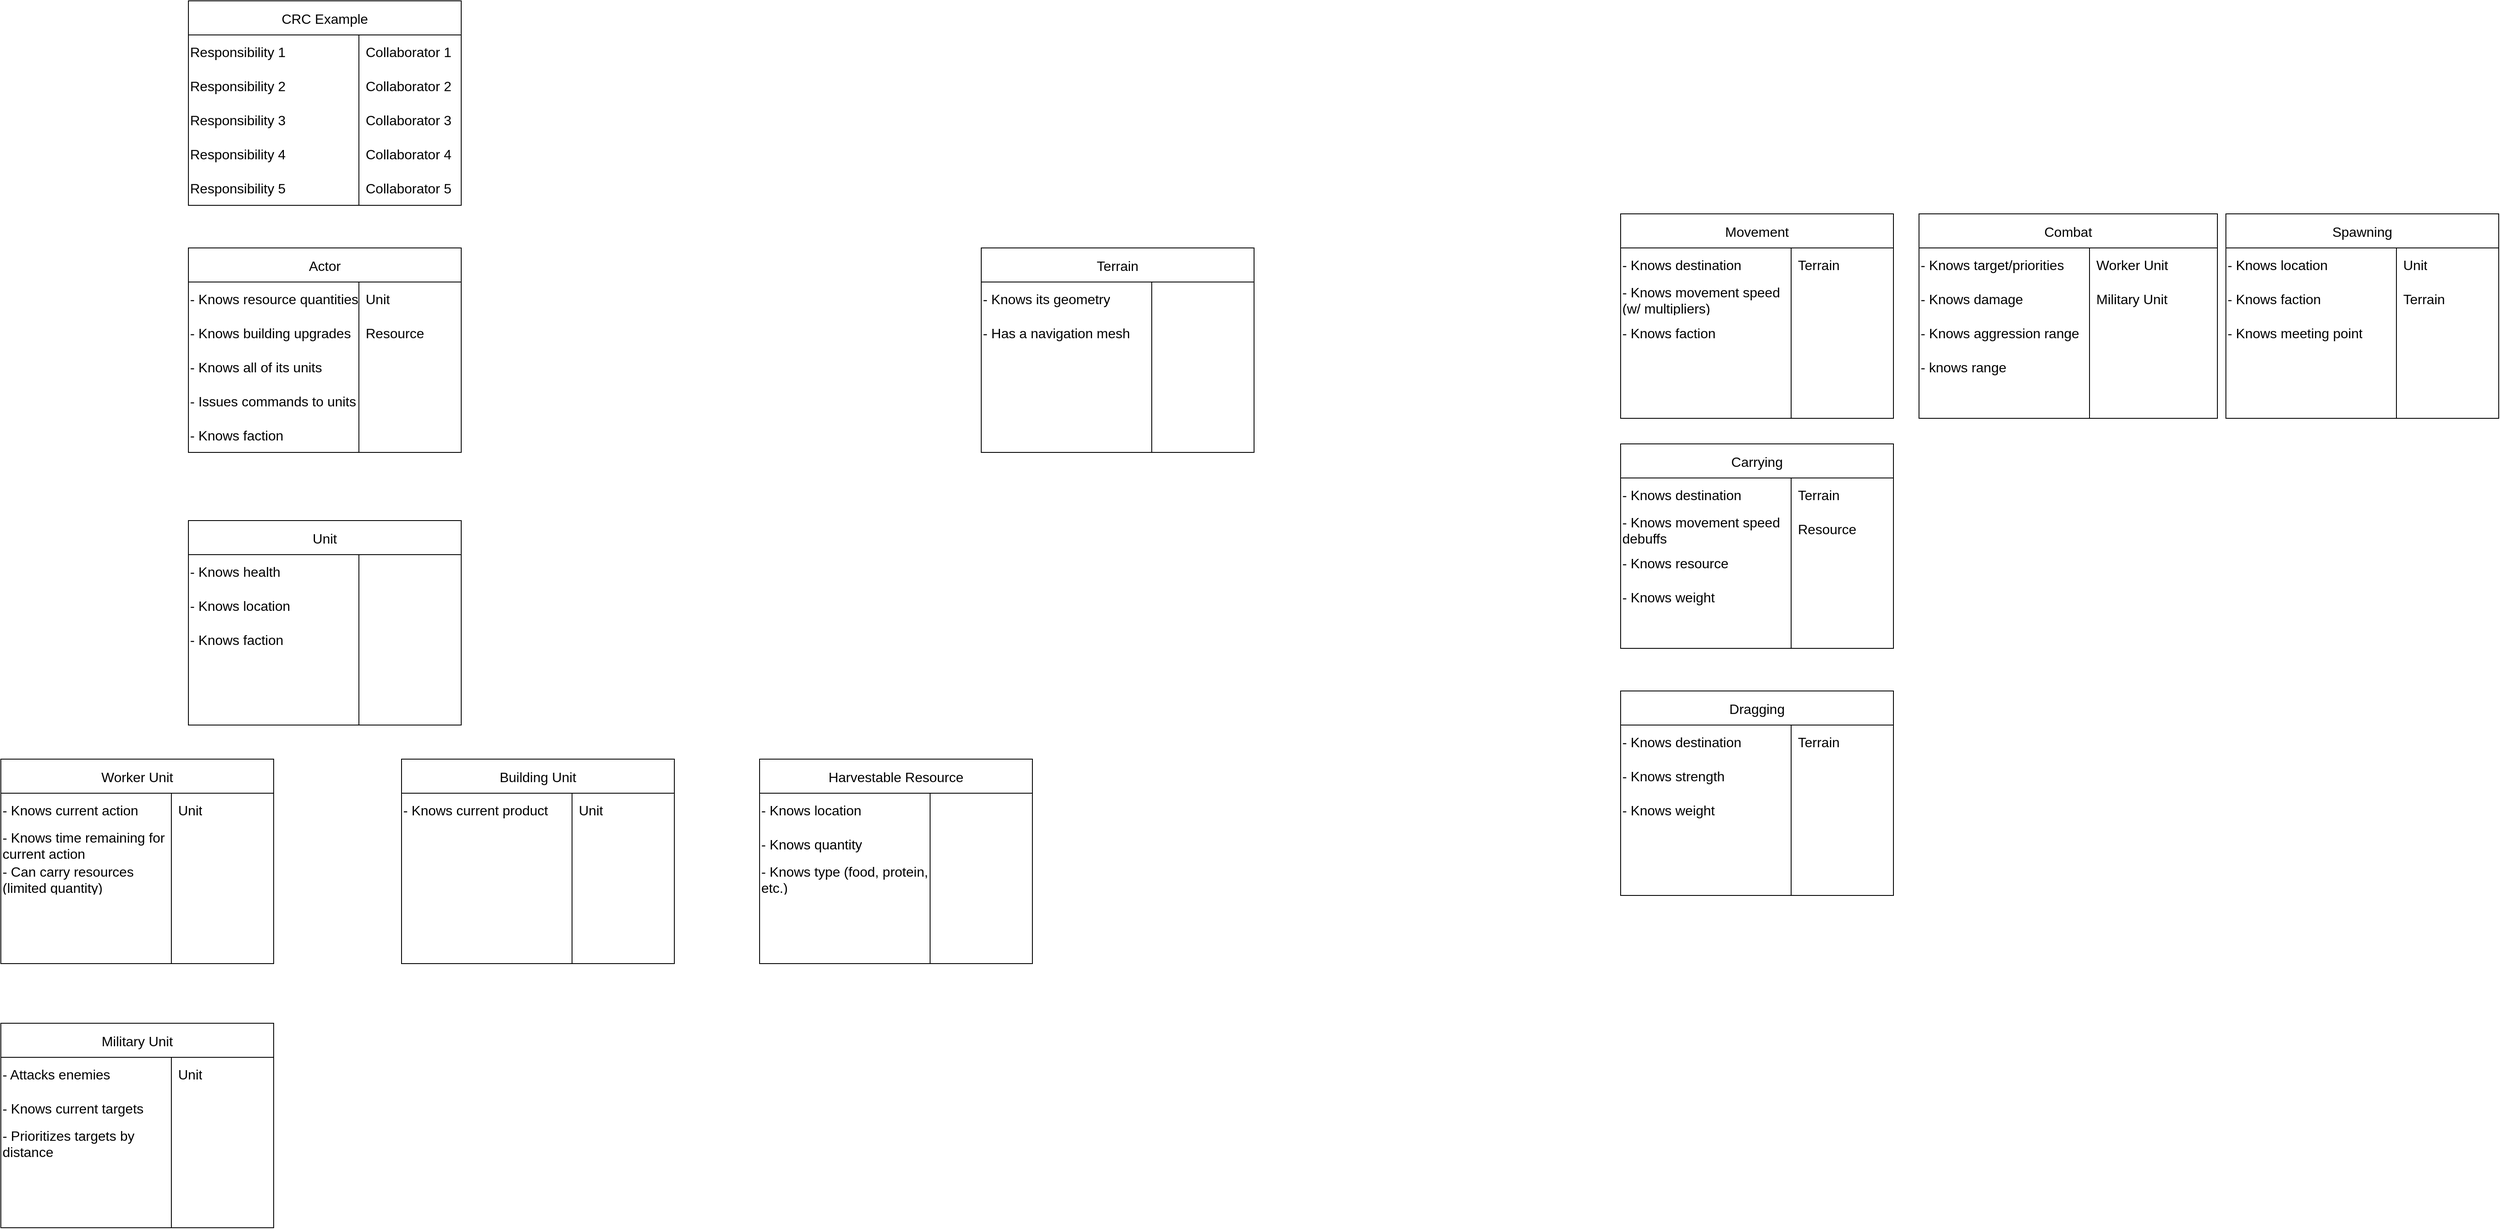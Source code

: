 <mxfile version="23.1.5" type="device">
  <diagram name="Page-1" id="Y7PhDhbRKSMH7F7ghJrf">
    <mxGraphModel dx="824" dy="2009" grid="1" gridSize="10" guides="1" tooltips="1" connect="1" arrows="1" fold="1" page="1" pageScale="1" pageWidth="850" pageHeight="1100" math="0" shadow="0">
      <root>
        <mxCell id="0" />
        <mxCell id="1" parent="0" />
        <mxCell id="aUiWo92mptwsIWkU1cX0-5" value="CRC Example" style="shape=table;startSize=40;container=1;collapsible=0;childLayout=tableLayout;fixedRows=1;rowLines=0;fontStyle=0;strokeColor=default;fontSize=16;align=center;" parent="1" vertex="1">
          <mxGeometry x="660" y="-590" width="320" height="240" as="geometry" />
        </mxCell>
        <mxCell id="aUiWo92mptwsIWkU1cX0-6" value="" style="shape=tableRow;horizontal=0;startSize=0;swimlaneHead=0;swimlaneBody=0;top=0;left=0;bottom=0;right=0;collapsible=0;dropTarget=0;fillColor=none;points=[[0,0.5],[1,0.5]];portConstraint=eastwest;strokeColor=inherit;fontSize=16;align=left;" parent="aUiWo92mptwsIWkU1cX0-5" vertex="1">
          <mxGeometry y="40" width="320" height="40" as="geometry" />
        </mxCell>
        <mxCell id="aUiWo92mptwsIWkU1cX0-7" value="Responsibility 1" style="shape=partialRectangle;html=1;whiteSpace=wrap;connectable=0;fillColor=none;top=0;left=0;bottom=0;right=0;overflow=hidden;pointerEvents=1;strokeColor=inherit;fontSize=16;align=left;" parent="aUiWo92mptwsIWkU1cX0-6" vertex="1">
          <mxGeometry width="200" height="40" as="geometry">
            <mxRectangle width="200" height="40" as="alternateBounds" />
          </mxGeometry>
        </mxCell>
        <mxCell id="aUiWo92mptwsIWkU1cX0-8" value="Collaborator 1" style="shape=partialRectangle;html=1;whiteSpace=wrap;connectable=0;fillColor=none;top=0;left=0;bottom=0;right=0;align=left;spacingLeft=6;overflow=hidden;strokeColor=inherit;fontSize=16;" parent="aUiWo92mptwsIWkU1cX0-6" vertex="1">
          <mxGeometry x="200" width="120" height="40" as="geometry">
            <mxRectangle width="120" height="40" as="alternateBounds" />
          </mxGeometry>
        </mxCell>
        <mxCell id="aUiWo92mptwsIWkU1cX0-9" value="" style="shape=tableRow;horizontal=0;startSize=0;swimlaneHead=0;swimlaneBody=0;top=0;left=0;bottom=0;right=0;collapsible=0;dropTarget=0;fillColor=none;points=[[0,0.5],[1,0.5]];portConstraint=eastwest;strokeColor=inherit;fontSize=16;align=left;" parent="aUiWo92mptwsIWkU1cX0-5" vertex="1">
          <mxGeometry y="80" width="320" height="40" as="geometry" />
        </mxCell>
        <mxCell id="aUiWo92mptwsIWkU1cX0-10" value="Responsibility 2" style="shape=partialRectangle;html=1;whiteSpace=wrap;connectable=0;fillColor=none;top=0;left=0;bottom=0;right=0;overflow=hidden;strokeColor=inherit;fontSize=16;align=left;" parent="aUiWo92mptwsIWkU1cX0-9" vertex="1">
          <mxGeometry width="200" height="40" as="geometry">
            <mxRectangle width="200" height="40" as="alternateBounds" />
          </mxGeometry>
        </mxCell>
        <mxCell id="aUiWo92mptwsIWkU1cX0-11" value="Collaborator 2" style="shape=partialRectangle;html=1;whiteSpace=wrap;connectable=0;fillColor=none;top=0;left=0;bottom=0;right=0;align=left;spacingLeft=6;overflow=hidden;strokeColor=inherit;fontSize=16;" parent="aUiWo92mptwsIWkU1cX0-9" vertex="1">
          <mxGeometry x="200" width="120" height="40" as="geometry">
            <mxRectangle width="120" height="40" as="alternateBounds" />
          </mxGeometry>
        </mxCell>
        <mxCell id="aUiWo92mptwsIWkU1cX0-12" value="" style="shape=tableRow;horizontal=0;startSize=0;swimlaneHead=0;swimlaneBody=0;top=0;left=0;bottom=0;right=0;collapsible=0;dropTarget=0;fillColor=none;points=[[0,0.5],[1,0.5]];portConstraint=eastwest;strokeColor=inherit;fontSize=16;align=left;" parent="aUiWo92mptwsIWkU1cX0-5" vertex="1">
          <mxGeometry y="120" width="320" height="40" as="geometry" />
        </mxCell>
        <mxCell id="aUiWo92mptwsIWkU1cX0-13" value="Responsibility 3" style="shape=partialRectangle;html=1;whiteSpace=wrap;connectable=0;fillColor=none;top=0;left=0;bottom=0;right=0;overflow=hidden;strokeColor=inherit;fontSize=16;align=left;" parent="aUiWo92mptwsIWkU1cX0-12" vertex="1">
          <mxGeometry width="200" height="40" as="geometry">
            <mxRectangle width="200" height="40" as="alternateBounds" />
          </mxGeometry>
        </mxCell>
        <mxCell id="aUiWo92mptwsIWkU1cX0-14" value="Collaborator 3" style="shape=partialRectangle;html=1;whiteSpace=wrap;connectable=0;fillColor=none;top=0;left=0;bottom=0;right=0;align=left;spacingLeft=6;overflow=hidden;strokeColor=inherit;fontSize=16;" parent="aUiWo92mptwsIWkU1cX0-12" vertex="1">
          <mxGeometry x="200" width="120" height="40" as="geometry">
            <mxRectangle width="120" height="40" as="alternateBounds" />
          </mxGeometry>
        </mxCell>
        <mxCell id="aUiWo92mptwsIWkU1cX0-15" style="shape=tableRow;horizontal=0;startSize=0;swimlaneHead=0;swimlaneBody=0;top=0;left=0;bottom=0;right=0;collapsible=0;dropTarget=0;fillColor=none;points=[[0,0.5],[1,0.5]];portConstraint=eastwest;strokeColor=inherit;fontSize=16;align=left;" parent="aUiWo92mptwsIWkU1cX0-5" vertex="1">
          <mxGeometry y="160" width="320" height="40" as="geometry" />
        </mxCell>
        <mxCell id="aUiWo92mptwsIWkU1cX0-16" value="Responsibility 4" style="shape=partialRectangle;html=1;whiteSpace=wrap;connectable=0;fillColor=none;top=0;left=0;bottom=0;right=0;overflow=hidden;strokeColor=inherit;fontSize=16;align=left;" parent="aUiWo92mptwsIWkU1cX0-15" vertex="1">
          <mxGeometry width="200" height="40" as="geometry">
            <mxRectangle width="200" height="40" as="alternateBounds" />
          </mxGeometry>
        </mxCell>
        <mxCell id="aUiWo92mptwsIWkU1cX0-17" value="Collaborator 4" style="shape=partialRectangle;html=1;whiteSpace=wrap;connectable=0;fillColor=none;top=0;left=0;bottom=0;right=0;align=left;spacingLeft=6;overflow=hidden;strokeColor=inherit;fontSize=16;" parent="aUiWo92mptwsIWkU1cX0-15" vertex="1">
          <mxGeometry x="200" width="120" height="40" as="geometry">
            <mxRectangle width="120" height="40" as="alternateBounds" />
          </mxGeometry>
        </mxCell>
        <mxCell id="aUiWo92mptwsIWkU1cX0-18" style="shape=tableRow;horizontal=0;startSize=0;swimlaneHead=0;swimlaneBody=0;top=0;left=0;bottom=0;right=0;collapsible=0;dropTarget=0;fillColor=none;points=[[0,0.5],[1,0.5]];portConstraint=eastwest;strokeColor=inherit;fontSize=16;align=left;" parent="aUiWo92mptwsIWkU1cX0-5" vertex="1">
          <mxGeometry y="200" width="320" height="40" as="geometry" />
        </mxCell>
        <mxCell id="aUiWo92mptwsIWkU1cX0-19" value="Responsibility 5" style="shape=partialRectangle;html=1;whiteSpace=wrap;connectable=0;fillColor=none;top=0;left=0;bottom=0;right=0;overflow=hidden;strokeColor=inherit;fontSize=16;align=left;" parent="aUiWo92mptwsIWkU1cX0-18" vertex="1">
          <mxGeometry width="200" height="40" as="geometry">
            <mxRectangle width="200" height="40" as="alternateBounds" />
          </mxGeometry>
        </mxCell>
        <mxCell id="aUiWo92mptwsIWkU1cX0-20" value="Collaborator 5" style="shape=partialRectangle;html=1;whiteSpace=wrap;connectable=0;fillColor=none;top=0;left=0;bottom=0;right=0;align=left;spacingLeft=6;overflow=hidden;strokeColor=inherit;fontSize=16;" parent="aUiWo92mptwsIWkU1cX0-18" vertex="1">
          <mxGeometry x="200" width="120" height="40" as="geometry">
            <mxRectangle width="120" height="40" as="alternateBounds" />
          </mxGeometry>
        </mxCell>
        <mxCell id="aUiWo92mptwsIWkU1cX0-22" value="Unit" style="shape=table;startSize=40;container=1;collapsible=0;childLayout=tableLayout;fixedRows=1;rowLines=0;fontStyle=0;strokeColor=default;fontSize=16;align=center;" parent="1" vertex="1">
          <mxGeometry x="660" y="20" width="320" height="240" as="geometry" />
        </mxCell>
        <mxCell id="aUiWo92mptwsIWkU1cX0-23" value="" style="shape=tableRow;horizontal=0;startSize=0;swimlaneHead=0;swimlaneBody=0;top=0;left=0;bottom=0;right=0;collapsible=0;dropTarget=0;fillColor=none;points=[[0,0.5],[1,0.5]];portConstraint=eastwest;strokeColor=inherit;fontSize=16;align=left;" parent="aUiWo92mptwsIWkU1cX0-22" vertex="1">
          <mxGeometry y="40" width="320" height="40" as="geometry" />
        </mxCell>
        <mxCell id="aUiWo92mptwsIWkU1cX0-24" value="- Knows health" style="shape=partialRectangle;html=1;whiteSpace=wrap;connectable=0;fillColor=none;top=0;left=0;bottom=0;right=0;overflow=hidden;pointerEvents=1;strokeColor=inherit;fontSize=16;align=left;" parent="aUiWo92mptwsIWkU1cX0-23" vertex="1">
          <mxGeometry width="200" height="40" as="geometry">
            <mxRectangle width="200" height="40" as="alternateBounds" />
          </mxGeometry>
        </mxCell>
        <mxCell id="aUiWo92mptwsIWkU1cX0-25" value="" style="shape=partialRectangle;html=1;whiteSpace=wrap;connectable=0;fillColor=none;top=0;left=0;bottom=0;right=0;align=left;spacingLeft=6;overflow=hidden;strokeColor=inherit;fontSize=16;" parent="aUiWo92mptwsIWkU1cX0-23" vertex="1">
          <mxGeometry x="200" width="120" height="40" as="geometry">
            <mxRectangle width="120" height="40" as="alternateBounds" />
          </mxGeometry>
        </mxCell>
        <mxCell id="aUiWo92mptwsIWkU1cX0-26" value="" style="shape=tableRow;horizontal=0;startSize=0;swimlaneHead=0;swimlaneBody=0;top=0;left=0;bottom=0;right=0;collapsible=0;dropTarget=0;fillColor=none;points=[[0,0.5],[1,0.5]];portConstraint=eastwest;strokeColor=inherit;fontSize=16;align=left;" parent="aUiWo92mptwsIWkU1cX0-22" vertex="1">
          <mxGeometry y="80" width="320" height="40" as="geometry" />
        </mxCell>
        <mxCell id="aUiWo92mptwsIWkU1cX0-27" value="- Knows location" style="shape=partialRectangle;html=1;whiteSpace=wrap;connectable=0;fillColor=none;top=0;left=0;bottom=0;right=0;overflow=hidden;strokeColor=inherit;fontSize=16;align=left;" parent="aUiWo92mptwsIWkU1cX0-26" vertex="1">
          <mxGeometry width="200" height="40" as="geometry">
            <mxRectangle width="200" height="40" as="alternateBounds" />
          </mxGeometry>
        </mxCell>
        <mxCell id="aUiWo92mptwsIWkU1cX0-28" value="" style="shape=partialRectangle;html=1;whiteSpace=wrap;connectable=0;fillColor=none;top=0;left=0;bottom=0;right=0;align=left;spacingLeft=6;overflow=hidden;strokeColor=inherit;fontSize=16;" parent="aUiWo92mptwsIWkU1cX0-26" vertex="1">
          <mxGeometry x="200" width="120" height="40" as="geometry">
            <mxRectangle width="120" height="40" as="alternateBounds" />
          </mxGeometry>
        </mxCell>
        <mxCell id="aUiWo92mptwsIWkU1cX0-29" value="" style="shape=tableRow;horizontal=0;startSize=0;swimlaneHead=0;swimlaneBody=0;top=0;left=0;bottom=0;right=0;collapsible=0;dropTarget=0;fillColor=none;points=[[0,0.5],[1,0.5]];portConstraint=eastwest;strokeColor=inherit;fontSize=16;align=left;" parent="aUiWo92mptwsIWkU1cX0-22" vertex="1">
          <mxGeometry y="120" width="320" height="40" as="geometry" />
        </mxCell>
        <mxCell id="aUiWo92mptwsIWkU1cX0-30" value="- Knows faction" style="shape=partialRectangle;html=1;whiteSpace=wrap;connectable=0;fillColor=none;top=0;left=0;bottom=0;right=0;overflow=hidden;strokeColor=inherit;fontSize=16;align=left;" parent="aUiWo92mptwsIWkU1cX0-29" vertex="1">
          <mxGeometry width="200" height="40" as="geometry">
            <mxRectangle width="200" height="40" as="alternateBounds" />
          </mxGeometry>
        </mxCell>
        <mxCell id="aUiWo92mptwsIWkU1cX0-31" value="" style="shape=partialRectangle;html=1;whiteSpace=wrap;connectable=0;fillColor=none;top=0;left=0;bottom=0;right=0;align=left;spacingLeft=6;overflow=hidden;strokeColor=inherit;fontSize=16;" parent="aUiWo92mptwsIWkU1cX0-29" vertex="1">
          <mxGeometry x="200" width="120" height="40" as="geometry">
            <mxRectangle width="120" height="40" as="alternateBounds" />
          </mxGeometry>
        </mxCell>
        <mxCell id="aUiWo92mptwsIWkU1cX0-32" style="shape=tableRow;horizontal=0;startSize=0;swimlaneHead=0;swimlaneBody=0;top=0;left=0;bottom=0;right=0;collapsible=0;dropTarget=0;fillColor=none;points=[[0,0.5],[1,0.5]];portConstraint=eastwest;strokeColor=inherit;fontSize=16;align=left;" parent="aUiWo92mptwsIWkU1cX0-22" vertex="1">
          <mxGeometry y="160" width="320" height="40" as="geometry" />
        </mxCell>
        <mxCell id="aUiWo92mptwsIWkU1cX0-33" value="" style="shape=partialRectangle;html=1;whiteSpace=wrap;connectable=0;fillColor=none;top=0;left=0;bottom=0;right=0;overflow=hidden;strokeColor=inherit;fontSize=16;align=left;" parent="aUiWo92mptwsIWkU1cX0-32" vertex="1">
          <mxGeometry width="200" height="40" as="geometry">
            <mxRectangle width="200" height="40" as="alternateBounds" />
          </mxGeometry>
        </mxCell>
        <mxCell id="aUiWo92mptwsIWkU1cX0-34" value="" style="shape=partialRectangle;html=1;whiteSpace=wrap;connectable=0;fillColor=none;top=0;left=0;bottom=0;right=0;align=left;spacingLeft=6;overflow=hidden;strokeColor=inherit;fontSize=16;" parent="aUiWo92mptwsIWkU1cX0-32" vertex="1">
          <mxGeometry x="200" width="120" height="40" as="geometry">
            <mxRectangle width="120" height="40" as="alternateBounds" />
          </mxGeometry>
        </mxCell>
        <mxCell id="aUiWo92mptwsIWkU1cX0-35" style="shape=tableRow;horizontal=0;startSize=0;swimlaneHead=0;swimlaneBody=0;top=0;left=0;bottom=0;right=0;collapsible=0;dropTarget=0;fillColor=none;points=[[0,0.5],[1,0.5]];portConstraint=eastwest;strokeColor=inherit;fontSize=16;align=left;" parent="aUiWo92mptwsIWkU1cX0-22" vertex="1">
          <mxGeometry y="200" width="320" height="40" as="geometry" />
        </mxCell>
        <mxCell id="aUiWo92mptwsIWkU1cX0-36" value="" style="shape=partialRectangle;html=1;whiteSpace=wrap;connectable=0;fillColor=none;top=0;left=0;bottom=0;right=0;overflow=hidden;strokeColor=inherit;fontSize=16;align=left;" parent="aUiWo92mptwsIWkU1cX0-35" vertex="1">
          <mxGeometry width="200" height="40" as="geometry">
            <mxRectangle width="200" height="40" as="alternateBounds" />
          </mxGeometry>
        </mxCell>
        <mxCell id="aUiWo92mptwsIWkU1cX0-37" value="" style="shape=partialRectangle;html=1;whiteSpace=wrap;connectable=0;fillColor=none;top=0;left=0;bottom=0;right=0;align=left;spacingLeft=6;overflow=hidden;strokeColor=inherit;fontSize=16;" parent="aUiWo92mptwsIWkU1cX0-35" vertex="1">
          <mxGeometry x="200" width="120" height="40" as="geometry">
            <mxRectangle width="120" height="40" as="alternateBounds" />
          </mxGeometry>
        </mxCell>
        <mxCell id="aUiWo92mptwsIWkU1cX0-38" value="Worker Unit" style="shape=table;startSize=40;container=1;collapsible=0;childLayout=tableLayout;fixedRows=1;rowLines=0;fontStyle=0;strokeColor=default;fontSize=16;align=center;" parent="1" vertex="1">
          <mxGeometry x="440" y="300" width="320" height="240" as="geometry" />
        </mxCell>
        <mxCell id="aUiWo92mptwsIWkU1cX0-39" value="" style="shape=tableRow;horizontal=0;startSize=0;swimlaneHead=0;swimlaneBody=0;top=0;left=0;bottom=0;right=0;collapsible=0;dropTarget=0;fillColor=none;points=[[0,0.5],[1,0.5]];portConstraint=eastwest;strokeColor=inherit;fontSize=16;align=left;" parent="aUiWo92mptwsIWkU1cX0-38" vertex="1">
          <mxGeometry y="40" width="320" height="40" as="geometry" />
        </mxCell>
        <mxCell id="aUiWo92mptwsIWkU1cX0-40" value="- Knows current action" style="shape=partialRectangle;html=1;whiteSpace=wrap;connectable=0;fillColor=none;top=0;left=0;bottom=0;right=0;overflow=hidden;pointerEvents=1;strokeColor=inherit;fontSize=16;align=left;" parent="aUiWo92mptwsIWkU1cX0-39" vertex="1">
          <mxGeometry width="200" height="40" as="geometry">
            <mxRectangle width="200" height="40" as="alternateBounds" />
          </mxGeometry>
        </mxCell>
        <mxCell id="aUiWo92mptwsIWkU1cX0-41" value="Unit" style="shape=partialRectangle;html=1;whiteSpace=wrap;connectable=0;fillColor=none;top=0;left=0;bottom=0;right=0;align=left;spacingLeft=6;overflow=hidden;strokeColor=inherit;fontSize=16;" parent="aUiWo92mptwsIWkU1cX0-39" vertex="1">
          <mxGeometry x="200" width="120" height="40" as="geometry">
            <mxRectangle width="120" height="40" as="alternateBounds" />
          </mxGeometry>
        </mxCell>
        <mxCell id="aUiWo92mptwsIWkU1cX0-42" value="" style="shape=tableRow;horizontal=0;startSize=0;swimlaneHead=0;swimlaneBody=0;top=0;left=0;bottom=0;right=0;collapsible=0;dropTarget=0;fillColor=none;points=[[0,0.5],[1,0.5]];portConstraint=eastwest;strokeColor=inherit;fontSize=16;align=left;" parent="aUiWo92mptwsIWkU1cX0-38" vertex="1">
          <mxGeometry y="80" width="320" height="40" as="geometry" />
        </mxCell>
        <mxCell id="aUiWo92mptwsIWkU1cX0-43" value="- Knows time remaining for current action" style="shape=partialRectangle;html=1;whiteSpace=wrap;connectable=0;fillColor=none;top=0;left=0;bottom=0;right=0;overflow=hidden;strokeColor=inherit;fontSize=16;align=left;" parent="aUiWo92mptwsIWkU1cX0-42" vertex="1">
          <mxGeometry width="200" height="40" as="geometry">
            <mxRectangle width="200" height="40" as="alternateBounds" />
          </mxGeometry>
        </mxCell>
        <mxCell id="aUiWo92mptwsIWkU1cX0-44" value="" style="shape=partialRectangle;html=1;whiteSpace=wrap;connectable=0;fillColor=none;top=0;left=0;bottom=0;right=0;align=left;spacingLeft=6;overflow=hidden;strokeColor=inherit;fontSize=16;" parent="aUiWo92mptwsIWkU1cX0-42" vertex="1">
          <mxGeometry x="200" width="120" height="40" as="geometry">
            <mxRectangle width="120" height="40" as="alternateBounds" />
          </mxGeometry>
        </mxCell>
        <mxCell id="aUiWo92mptwsIWkU1cX0-45" value="" style="shape=tableRow;horizontal=0;startSize=0;swimlaneHead=0;swimlaneBody=0;top=0;left=0;bottom=0;right=0;collapsible=0;dropTarget=0;fillColor=none;points=[[0,0.5],[1,0.5]];portConstraint=eastwest;strokeColor=inherit;fontSize=16;align=left;" parent="aUiWo92mptwsIWkU1cX0-38" vertex="1">
          <mxGeometry y="120" width="320" height="40" as="geometry" />
        </mxCell>
        <mxCell id="aUiWo92mptwsIWkU1cX0-46" value="- Can carry resources (limited quantity)" style="shape=partialRectangle;html=1;whiteSpace=wrap;connectable=0;fillColor=none;top=0;left=0;bottom=0;right=0;overflow=hidden;strokeColor=inherit;fontSize=16;align=left;" parent="aUiWo92mptwsIWkU1cX0-45" vertex="1">
          <mxGeometry width="200" height="40" as="geometry">
            <mxRectangle width="200" height="40" as="alternateBounds" />
          </mxGeometry>
        </mxCell>
        <mxCell id="aUiWo92mptwsIWkU1cX0-47" value="" style="shape=partialRectangle;html=1;whiteSpace=wrap;connectable=0;fillColor=none;top=0;left=0;bottom=0;right=0;align=left;spacingLeft=6;overflow=hidden;strokeColor=inherit;fontSize=16;" parent="aUiWo92mptwsIWkU1cX0-45" vertex="1">
          <mxGeometry x="200" width="120" height="40" as="geometry">
            <mxRectangle width="120" height="40" as="alternateBounds" />
          </mxGeometry>
        </mxCell>
        <mxCell id="aUiWo92mptwsIWkU1cX0-48" style="shape=tableRow;horizontal=0;startSize=0;swimlaneHead=0;swimlaneBody=0;top=0;left=0;bottom=0;right=0;collapsible=0;dropTarget=0;fillColor=none;points=[[0,0.5],[1,0.5]];portConstraint=eastwest;strokeColor=inherit;fontSize=16;align=left;" parent="aUiWo92mptwsIWkU1cX0-38" vertex="1">
          <mxGeometry y="160" width="320" height="40" as="geometry" />
        </mxCell>
        <mxCell id="aUiWo92mptwsIWkU1cX0-49" value="" style="shape=partialRectangle;html=1;whiteSpace=wrap;connectable=0;fillColor=none;top=0;left=0;bottom=0;right=0;overflow=hidden;strokeColor=inherit;fontSize=16;align=left;" parent="aUiWo92mptwsIWkU1cX0-48" vertex="1">
          <mxGeometry width="200" height="40" as="geometry">
            <mxRectangle width="200" height="40" as="alternateBounds" />
          </mxGeometry>
        </mxCell>
        <mxCell id="aUiWo92mptwsIWkU1cX0-50" value="" style="shape=partialRectangle;html=1;whiteSpace=wrap;connectable=0;fillColor=none;top=0;left=0;bottom=0;right=0;align=left;spacingLeft=6;overflow=hidden;strokeColor=inherit;fontSize=16;" parent="aUiWo92mptwsIWkU1cX0-48" vertex="1">
          <mxGeometry x="200" width="120" height="40" as="geometry">
            <mxRectangle width="120" height="40" as="alternateBounds" />
          </mxGeometry>
        </mxCell>
        <mxCell id="aUiWo92mptwsIWkU1cX0-51" style="shape=tableRow;horizontal=0;startSize=0;swimlaneHead=0;swimlaneBody=0;top=0;left=0;bottom=0;right=0;collapsible=0;dropTarget=0;fillColor=none;points=[[0,0.5],[1,0.5]];portConstraint=eastwest;strokeColor=inherit;fontSize=16;align=left;" parent="aUiWo92mptwsIWkU1cX0-38" vertex="1">
          <mxGeometry y="200" width="320" height="40" as="geometry" />
        </mxCell>
        <mxCell id="aUiWo92mptwsIWkU1cX0-52" value="" style="shape=partialRectangle;html=1;whiteSpace=wrap;connectable=0;fillColor=none;top=0;left=0;bottom=0;right=0;overflow=hidden;strokeColor=inherit;fontSize=16;align=left;" parent="aUiWo92mptwsIWkU1cX0-51" vertex="1">
          <mxGeometry width="200" height="40" as="geometry">
            <mxRectangle width="200" height="40" as="alternateBounds" />
          </mxGeometry>
        </mxCell>
        <mxCell id="aUiWo92mptwsIWkU1cX0-53" value="" style="shape=partialRectangle;html=1;whiteSpace=wrap;connectable=0;fillColor=none;top=0;left=0;bottom=0;right=0;align=left;spacingLeft=6;overflow=hidden;strokeColor=inherit;fontSize=16;" parent="aUiWo92mptwsIWkU1cX0-51" vertex="1">
          <mxGeometry x="200" width="120" height="40" as="geometry">
            <mxRectangle width="120" height="40" as="alternateBounds" />
          </mxGeometry>
        </mxCell>
        <mxCell id="aUiWo92mptwsIWkU1cX0-57" value="Military Unit" style="shape=table;startSize=40;container=1;collapsible=0;childLayout=tableLayout;fixedRows=1;rowLines=0;fontStyle=0;strokeColor=default;fontSize=16;align=center;" parent="1" vertex="1">
          <mxGeometry x="440" y="610" width="320" height="240" as="geometry" />
        </mxCell>
        <mxCell id="aUiWo92mptwsIWkU1cX0-58" value="" style="shape=tableRow;horizontal=0;startSize=0;swimlaneHead=0;swimlaneBody=0;top=0;left=0;bottom=0;right=0;collapsible=0;dropTarget=0;fillColor=none;points=[[0,0.5],[1,0.5]];portConstraint=eastwest;strokeColor=inherit;fontSize=16;align=left;" parent="aUiWo92mptwsIWkU1cX0-57" vertex="1">
          <mxGeometry y="40" width="320" height="40" as="geometry" />
        </mxCell>
        <mxCell id="aUiWo92mptwsIWkU1cX0-59" value="- Attacks enemies" style="shape=partialRectangle;html=1;whiteSpace=wrap;connectable=0;fillColor=none;top=0;left=0;bottom=0;right=0;overflow=hidden;pointerEvents=1;strokeColor=inherit;fontSize=16;align=left;" parent="aUiWo92mptwsIWkU1cX0-58" vertex="1">
          <mxGeometry width="200" height="40" as="geometry">
            <mxRectangle width="200" height="40" as="alternateBounds" />
          </mxGeometry>
        </mxCell>
        <mxCell id="aUiWo92mptwsIWkU1cX0-60" value="Unit" style="shape=partialRectangle;html=1;whiteSpace=wrap;connectable=0;fillColor=none;top=0;left=0;bottom=0;right=0;align=left;spacingLeft=6;overflow=hidden;strokeColor=inherit;fontSize=16;" parent="aUiWo92mptwsIWkU1cX0-58" vertex="1">
          <mxGeometry x="200" width="120" height="40" as="geometry">
            <mxRectangle width="120" height="40" as="alternateBounds" />
          </mxGeometry>
        </mxCell>
        <mxCell id="aUiWo92mptwsIWkU1cX0-61" value="" style="shape=tableRow;horizontal=0;startSize=0;swimlaneHead=0;swimlaneBody=0;top=0;left=0;bottom=0;right=0;collapsible=0;dropTarget=0;fillColor=none;points=[[0,0.5],[1,0.5]];portConstraint=eastwest;strokeColor=inherit;fontSize=16;align=left;" parent="aUiWo92mptwsIWkU1cX0-57" vertex="1">
          <mxGeometry y="80" width="320" height="40" as="geometry" />
        </mxCell>
        <mxCell id="aUiWo92mptwsIWkU1cX0-62" value="- Knows current targets" style="shape=partialRectangle;html=1;whiteSpace=wrap;connectable=0;fillColor=none;top=0;left=0;bottom=0;right=0;overflow=hidden;strokeColor=inherit;fontSize=16;align=left;" parent="aUiWo92mptwsIWkU1cX0-61" vertex="1">
          <mxGeometry width="200" height="40" as="geometry">
            <mxRectangle width="200" height="40" as="alternateBounds" />
          </mxGeometry>
        </mxCell>
        <mxCell id="aUiWo92mptwsIWkU1cX0-63" value="" style="shape=partialRectangle;html=1;whiteSpace=wrap;connectable=0;fillColor=none;top=0;left=0;bottom=0;right=0;align=left;spacingLeft=6;overflow=hidden;strokeColor=inherit;fontSize=16;" parent="aUiWo92mptwsIWkU1cX0-61" vertex="1">
          <mxGeometry x="200" width="120" height="40" as="geometry">
            <mxRectangle width="120" height="40" as="alternateBounds" />
          </mxGeometry>
        </mxCell>
        <mxCell id="aUiWo92mptwsIWkU1cX0-64" value="" style="shape=tableRow;horizontal=0;startSize=0;swimlaneHead=0;swimlaneBody=0;top=0;left=0;bottom=0;right=0;collapsible=0;dropTarget=0;fillColor=none;points=[[0,0.5],[1,0.5]];portConstraint=eastwest;strokeColor=inherit;fontSize=16;align=left;" parent="aUiWo92mptwsIWkU1cX0-57" vertex="1">
          <mxGeometry y="120" width="320" height="40" as="geometry" />
        </mxCell>
        <mxCell id="aUiWo92mptwsIWkU1cX0-65" value="- Prioritizes targets by distance" style="shape=partialRectangle;html=1;whiteSpace=wrap;connectable=0;fillColor=none;top=0;left=0;bottom=0;right=0;overflow=hidden;strokeColor=inherit;fontSize=16;align=left;" parent="aUiWo92mptwsIWkU1cX0-64" vertex="1">
          <mxGeometry width="200" height="40" as="geometry">
            <mxRectangle width="200" height="40" as="alternateBounds" />
          </mxGeometry>
        </mxCell>
        <mxCell id="aUiWo92mptwsIWkU1cX0-66" value="" style="shape=partialRectangle;html=1;whiteSpace=wrap;connectable=0;fillColor=none;top=0;left=0;bottom=0;right=0;align=left;spacingLeft=6;overflow=hidden;strokeColor=inherit;fontSize=16;" parent="aUiWo92mptwsIWkU1cX0-64" vertex="1">
          <mxGeometry x="200" width="120" height="40" as="geometry">
            <mxRectangle width="120" height="40" as="alternateBounds" />
          </mxGeometry>
        </mxCell>
        <mxCell id="aUiWo92mptwsIWkU1cX0-67" style="shape=tableRow;horizontal=0;startSize=0;swimlaneHead=0;swimlaneBody=0;top=0;left=0;bottom=0;right=0;collapsible=0;dropTarget=0;fillColor=none;points=[[0,0.5],[1,0.5]];portConstraint=eastwest;strokeColor=inherit;fontSize=16;align=left;" parent="aUiWo92mptwsIWkU1cX0-57" vertex="1">
          <mxGeometry y="160" width="320" height="40" as="geometry" />
        </mxCell>
        <mxCell id="aUiWo92mptwsIWkU1cX0-68" value="" style="shape=partialRectangle;html=1;whiteSpace=wrap;connectable=0;fillColor=none;top=0;left=0;bottom=0;right=0;overflow=hidden;strokeColor=inherit;fontSize=16;align=left;" parent="aUiWo92mptwsIWkU1cX0-67" vertex="1">
          <mxGeometry width="200" height="40" as="geometry">
            <mxRectangle width="200" height="40" as="alternateBounds" />
          </mxGeometry>
        </mxCell>
        <mxCell id="aUiWo92mptwsIWkU1cX0-69" value="" style="shape=partialRectangle;html=1;whiteSpace=wrap;connectable=0;fillColor=none;top=0;left=0;bottom=0;right=0;align=left;spacingLeft=6;overflow=hidden;strokeColor=inherit;fontSize=16;" parent="aUiWo92mptwsIWkU1cX0-67" vertex="1">
          <mxGeometry x="200" width="120" height="40" as="geometry">
            <mxRectangle width="120" height="40" as="alternateBounds" />
          </mxGeometry>
        </mxCell>
        <mxCell id="aUiWo92mptwsIWkU1cX0-70" style="shape=tableRow;horizontal=0;startSize=0;swimlaneHead=0;swimlaneBody=0;top=0;left=0;bottom=0;right=0;collapsible=0;dropTarget=0;fillColor=none;points=[[0,0.5],[1,0.5]];portConstraint=eastwest;strokeColor=inherit;fontSize=16;align=left;" parent="aUiWo92mptwsIWkU1cX0-57" vertex="1">
          <mxGeometry y="200" width="320" height="40" as="geometry" />
        </mxCell>
        <mxCell id="aUiWo92mptwsIWkU1cX0-71" value="" style="shape=partialRectangle;html=1;whiteSpace=wrap;connectable=0;fillColor=none;top=0;left=0;bottom=0;right=0;overflow=hidden;strokeColor=inherit;fontSize=16;align=left;" parent="aUiWo92mptwsIWkU1cX0-70" vertex="1">
          <mxGeometry width="200" height="40" as="geometry">
            <mxRectangle width="200" height="40" as="alternateBounds" />
          </mxGeometry>
        </mxCell>
        <mxCell id="aUiWo92mptwsIWkU1cX0-72" value="" style="shape=partialRectangle;html=1;whiteSpace=wrap;connectable=0;fillColor=none;top=0;left=0;bottom=0;right=0;align=left;spacingLeft=6;overflow=hidden;strokeColor=inherit;fontSize=16;" parent="aUiWo92mptwsIWkU1cX0-70" vertex="1">
          <mxGeometry x="200" width="120" height="40" as="geometry">
            <mxRectangle width="120" height="40" as="alternateBounds" />
          </mxGeometry>
        </mxCell>
        <mxCell id="aUiWo92mptwsIWkU1cX0-73" value="Building Unit" style="shape=table;startSize=40;container=1;collapsible=0;childLayout=tableLayout;fixedRows=1;rowLines=0;fontStyle=0;strokeColor=default;fontSize=16;align=center;" parent="1" vertex="1">
          <mxGeometry x="910" y="300" width="320" height="240" as="geometry" />
        </mxCell>
        <mxCell id="aUiWo92mptwsIWkU1cX0-74" value="" style="shape=tableRow;horizontal=0;startSize=0;swimlaneHead=0;swimlaneBody=0;top=0;left=0;bottom=0;right=0;collapsible=0;dropTarget=0;fillColor=none;points=[[0,0.5],[1,0.5]];portConstraint=eastwest;strokeColor=inherit;fontSize=16;align=left;" parent="aUiWo92mptwsIWkU1cX0-73" vertex="1">
          <mxGeometry y="40" width="320" height="40" as="geometry" />
        </mxCell>
        <mxCell id="aUiWo92mptwsIWkU1cX0-75" value="- Knows current product" style="shape=partialRectangle;html=1;whiteSpace=wrap;connectable=0;fillColor=none;top=0;left=0;bottom=0;right=0;overflow=hidden;pointerEvents=1;strokeColor=inherit;fontSize=16;align=left;" parent="aUiWo92mptwsIWkU1cX0-74" vertex="1">
          <mxGeometry width="200" height="40" as="geometry">
            <mxRectangle width="200" height="40" as="alternateBounds" />
          </mxGeometry>
        </mxCell>
        <mxCell id="aUiWo92mptwsIWkU1cX0-76" value="Unit" style="shape=partialRectangle;html=1;whiteSpace=wrap;connectable=0;fillColor=none;top=0;left=0;bottom=0;right=0;align=left;spacingLeft=6;overflow=hidden;strokeColor=inherit;fontSize=16;" parent="aUiWo92mptwsIWkU1cX0-74" vertex="1">
          <mxGeometry x="200" width="120" height="40" as="geometry">
            <mxRectangle width="120" height="40" as="alternateBounds" />
          </mxGeometry>
        </mxCell>
        <mxCell id="aUiWo92mptwsIWkU1cX0-77" value="" style="shape=tableRow;horizontal=0;startSize=0;swimlaneHead=0;swimlaneBody=0;top=0;left=0;bottom=0;right=0;collapsible=0;dropTarget=0;fillColor=none;points=[[0,0.5],[1,0.5]];portConstraint=eastwest;strokeColor=inherit;fontSize=16;align=left;" parent="aUiWo92mptwsIWkU1cX0-73" vertex="1">
          <mxGeometry y="80" width="320" height="40" as="geometry" />
        </mxCell>
        <mxCell id="aUiWo92mptwsIWkU1cX0-78" value="" style="shape=partialRectangle;html=1;whiteSpace=wrap;connectable=0;fillColor=none;top=0;left=0;bottom=0;right=0;overflow=hidden;strokeColor=inherit;fontSize=16;align=left;" parent="aUiWo92mptwsIWkU1cX0-77" vertex="1">
          <mxGeometry width="200" height="40" as="geometry">
            <mxRectangle width="200" height="40" as="alternateBounds" />
          </mxGeometry>
        </mxCell>
        <mxCell id="aUiWo92mptwsIWkU1cX0-79" value="" style="shape=partialRectangle;html=1;whiteSpace=wrap;connectable=0;fillColor=none;top=0;left=0;bottom=0;right=0;align=left;spacingLeft=6;overflow=hidden;strokeColor=inherit;fontSize=16;" parent="aUiWo92mptwsIWkU1cX0-77" vertex="1">
          <mxGeometry x="200" width="120" height="40" as="geometry">
            <mxRectangle width="120" height="40" as="alternateBounds" />
          </mxGeometry>
        </mxCell>
        <mxCell id="aUiWo92mptwsIWkU1cX0-80" value="" style="shape=tableRow;horizontal=0;startSize=0;swimlaneHead=0;swimlaneBody=0;top=0;left=0;bottom=0;right=0;collapsible=0;dropTarget=0;fillColor=none;points=[[0,0.5],[1,0.5]];portConstraint=eastwest;strokeColor=inherit;fontSize=16;align=left;" parent="aUiWo92mptwsIWkU1cX0-73" vertex="1">
          <mxGeometry y="120" width="320" height="40" as="geometry" />
        </mxCell>
        <mxCell id="aUiWo92mptwsIWkU1cX0-81" value="" style="shape=partialRectangle;html=1;whiteSpace=wrap;connectable=0;fillColor=none;top=0;left=0;bottom=0;right=0;overflow=hidden;strokeColor=inherit;fontSize=16;align=left;" parent="aUiWo92mptwsIWkU1cX0-80" vertex="1">
          <mxGeometry width="200" height="40" as="geometry">
            <mxRectangle width="200" height="40" as="alternateBounds" />
          </mxGeometry>
        </mxCell>
        <mxCell id="aUiWo92mptwsIWkU1cX0-82" value="" style="shape=partialRectangle;html=1;whiteSpace=wrap;connectable=0;fillColor=none;top=0;left=0;bottom=0;right=0;align=left;spacingLeft=6;overflow=hidden;strokeColor=inherit;fontSize=16;" parent="aUiWo92mptwsIWkU1cX0-80" vertex="1">
          <mxGeometry x="200" width="120" height="40" as="geometry">
            <mxRectangle width="120" height="40" as="alternateBounds" />
          </mxGeometry>
        </mxCell>
        <mxCell id="aUiWo92mptwsIWkU1cX0-83" style="shape=tableRow;horizontal=0;startSize=0;swimlaneHead=0;swimlaneBody=0;top=0;left=0;bottom=0;right=0;collapsible=0;dropTarget=0;fillColor=none;points=[[0,0.5],[1,0.5]];portConstraint=eastwest;strokeColor=inherit;fontSize=16;align=left;" parent="aUiWo92mptwsIWkU1cX0-73" vertex="1">
          <mxGeometry y="160" width="320" height="40" as="geometry" />
        </mxCell>
        <mxCell id="aUiWo92mptwsIWkU1cX0-84" value="" style="shape=partialRectangle;html=1;whiteSpace=wrap;connectable=0;fillColor=none;top=0;left=0;bottom=0;right=0;overflow=hidden;strokeColor=inherit;fontSize=16;align=left;" parent="aUiWo92mptwsIWkU1cX0-83" vertex="1">
          <mxGeometry width="200" height="40" as="geometry">
            <mxRectangle width="200" height="40" as="alternateBounds" />
          </mxGeometry>
        </mxCell>
        <mxCell id="aUiWo92mptwsIWkU1cX0-85" value="" style="shape=partialRectangle;html=1;whiteSpace=wrap;connectable=0;fillColor=none;top=0;left=0;bottom=0;right=0;align=left;spacingLeft=6;overflow=hidden;strokeColor=inherit;fontSize=16;" parent="aUiWo92mptwsIWkU1cX0-83" vertex="1">
          <mxGeometry x="200" width="120" height="40" as="geometry">
            <mxRectangle width="120" height="40" as="alternateBounds" />
          </mxGeometry>
        </mxCell>
        <mxCell id="aUiWo92mptwsIWkU1cX0-86" style="shape=tableRow;horizontal=0;startSize=0;swimlaneHead=0;swimlaneBody=0;top=0;left=0;bottom=0;right=0;collapsible=0;dropTarget=0;fillColor=none;points=[[0,0.5],[1,0.5]];portConstraint=eastwest;strokeColor=inherit;fontSize=16;align=left;" parent="aUiWo92mptwsIWkU1cX0-73" vertex="1">
          <mxGeometry y="200" width="320" height="40" as="geometry" />
        </mxCell>
        <mxCell id="aUiWo92mptwsIWkU1cX0-87" value="" style="shape=partialRectangle;html=1;whiteSpace=wrap;connectable=0;fillColor=none;top=0;left=0;bottom=0;right=0;overflow=hidden;strokeColor=inherit;fontSize=16;align=left;" parent="aUiWo92mptwsIWkU1cX0-86" vertex="1">
          <mxGeometry width="200" height="40" as="geometry">
            <mxRectangle width="200" height="40" as="alternateBounds" />
          </mxGeometry>
        </mxCell>
        <mxCell id="aUiWo92mptwsIWkU1cX0-88" value="" style="shape=partialRectangle;html=1;whiteSpace=wrap;connectable=0;fillColor=none;top=0;left=0;bottom=0;right=0;align=left;spacingLeft=6;overflow=hidden;strokeColor=inherit;fontSize=16;" parent="aUiWo92mptwsIWkU1cX0-86" vertex="1">
          <mxGeometry x="200" width="120" height="40" as="geometry">
            <mxRectangle width="120" height="40" as="alternateBounds" />
          </mxGeometry>
        </mxCell>
        <mxCell id="aUiWo92mptwsIWkU1cX0-89" value="Harvestable Resource" style="shape=table;startSize=40;container=1;collapsible=0;childLayout=tableLayout;fixedRows=1;rowLines=0;fontStyle=0;strokeColor=default;fontSize=16;align=center;" parent="1" vertex="1">
          <mxGeometry x="1330" y="300" width="320" height="240" as="geometry" />
        </mxCell>
        <mxCell id="aUiWo92mptwsIWkU1cX0-90" value="" style="shape=tableRow;horizontal=0;startSize=0;swimlaneHead=0;swimlaneBody=0;top=0;left=0;bottom=0;right=0;collapsible=0;dropTarget=0;fillColor=none;points=[[0,0.5],[1,0.5]];portConstraint=eastwest;strokeColor=inherit;fontSize=16;align=left;" parent="aUiWo92mptwsIWkU1cX0-89" vertex="1">
          <mxGeometry y="40" width="320" height="40" as="geometry" />
        </mxCell>
        <mxCell id="aUiWo92mptwsIWkU1cX0-91" value="- Knows location" style="shape=partialRectangle;html=1;whiteSpace=wrap;connectable=0;fillColor=none;top=0;left=0;bottom=0;right=0;overflow=hidden;pointerEvents=1;strokeColor=inherit;fontSize=16;align=left;" parent="aUiWo92mptwsIWkU1cX0-90" vertex="1">
          <mxGeometry width="200" height="40" as="geometry">
            <mxRectangle width="200" height="40" as="alternateBounds" />
          </mxGeometry>
        </mxCell>
        <mxCell id="aUiWo92mptwsIWkU1cX0-92" value="" style="shape=partialRectangle;html=1;whiteSpace=wrap;connectable=0;fillColor=none;top=0;left=0;bottom=0;right=0;align=left;spacingLeft=6;overflow=hidden;strokeColor=inherit;fontSize=16;" parent="aUiWo92mptwsIWkU1cX0-90" vertex="1">
          <mxGeometry x="200" width="120" height="40" as="geometry">
            <mxRectangle width="120" height="40" as="alternateBounds" />
          </mxGeometry>
        </mxCell>
        <mxCell id="aUiWo92mptwsIWkU1cX0-93" value="" style="shape=tableRow;horizontal=0;startSize=0;swimlaneHead=0;swimlaneBody=0;top=0;left=0;bottom=0;right=0;collapsible=0;dropTarget=0;fillColor=none;points=[[0,0.5],[1,0.5]];portConstraint=eastwest;strokeColor=inherit;fontSize=16;align=left;" parent="aUiWo92mptwsIWkU1cX0-89" vertex="1">
          <mxGeometry y="80" width="320" height="40" as="geometry" />
        </mxCell>
        <mxCell id="aUiWo92mptwsIWkU1cX0-94" value="- Knows quantity" style="shape=partialRectangle;html=1;whiteSpace=wrap;connectable=0;fillColor=none;top=0;left=0;bottom=0;right=0;overflow=hidden;strokeColor=inherit;fontSize=16;align=left;" parent="aUiWo92mptwsIWkU1cX0-93" vertex="1">
          <mxGeometry width="200" height="40" as="geometry">
            <mxRectangle width="200" height="40" as="alternateBounds" />
          </mxGeometry>
        </mxCell>
        <mxCell id="aUiWo92mptwsIWkU1cX0-95" value="" style="shape=partialRectangle;html=1;whiteSpace=wrap;connectable=0;fillColor=none;top=0;left=0;bottom=0;right=0;align=left;spacingLeft=6;overflow=hidden;strokeColor=inherit;fontSize=16;" parent="aUiWo92mptwsIWkU1cX0-93" vertex="1">
          <mxGeometry x="200" width="120" height="40" as="geometry">
            <mxRectangle width="120" height="40" as="alternateBounds" />
          </mxGeometry>
        </mxCell>
        <mxCell id="aUiWo92mptwsIWkU1cX0-96" value="" style="shape=tableRow;horizontal=0;startSize=0;swimlaneHead=0;swimlaneBody=0;top=0;left=0;bottom=0;right=0;collapsible=0;dropTarget=0;fillColor=none;points=[[0,0.5],[1,0.5]];portConstraint=eastwest;strokeColor=inherit;fontSize=16;align=left;" parent="aUiWo92mptwsIWkU1cX0-89" vertex="1">
          <mxGeometry y="120" width="320" height="40" as="geometry" />
        </mxCell>
        <mxCell id="aUiWo92mptwsIWkU1cX0-97" value="- Knows type (food, protein, etc.)" style="shape=partialRectangle;html=1;whiteSpace=wrap;connectable=0;fillColor=none;top=0;left=0;bottom=0;right=0;overflow=hidden;strokeColor=inherit;fontSize=16;align=left;" parent="aUiWo92mptwsIWkU1cX0-96" vertex="1">
          <mxGeometry width="200" height="40" as="geometry">
            <mxRectangle width="200" height="40" as="alternateBounds" />
          </mxGeometry>
        </mxCell>
        <mxCell id="aUiWo92mptwsIWkU1cX0-98" value="" style="shape=partialRectangle;html=1;whiteSpace=wrap;connectable=0;fillColor=none;top=0;left=0;bottom=0;right=0;align=left;spacingLeft=6;overflow=hidden;strokeColor=inherit;fontSize=16;" parent="aUiWo92mptwsIWkU1cX0-96" vertex="1">
          <mxGeometry x="200" width="120" height="40" as="geometry">
            <mxRectangle width="120" height="40" as="alternateBounds" />
          </mxGeometry>
        </mxCell>
        <mxCell id="aUiWo92mptwsIWkU1cX0-99" style="shape=tableRow;horizontal=0;startSize=0;swimlaneHead=0;swimlaneBody=0;top=0;left=0;bottom=0;right=0;collapsible=0;dropTarget=0;fillColor=none;points=[[0,0.5],[1,0.5]];portConstraint=eastwest;strokeColor=inherit;fontSize=16;align=left;" parent="aUiWo92mptwsIWkU1cX0-89" vertex="1">
          <mxGeometry y="160" width="320" height="40" as="geometry" />
        </mxCell>
        <mxCell id="aUiWo92mptwsIWkU1cX0-100" value="" style="shape=partialRectangle;html=1;whiteSpace=wrap;connectable=0;fillColor=none;top=0;left=0;bottom=0;right=0;overflow=hidden;strokeColor=inherit;fontSize=16;align=left;" parent="aUiWo92mptwsIWkU1cX0-99" vertex="1">
          <mxGeometry width="200" height="40" as="geometry">
            <mxRectangle width="200" height="40" as="alternateBounds" />
          </mxGeometry>
        </mxCell>
        <mxCell id="aUiWo92mptwsIWkU1cX0-101" value="" style="shape=partialRectangle;html=1;whiteSpace=wrap;connectable=0;fillColor=none;top=0;left=0;bottom=0;right=0;align=left;spacingLeft=6;overflow=hidden;strokeColor=inherit;fontSize=16;" parent="aUiWo92mptwsIWkU1cX0-99" vertex="1">
          <mxGeometry x="200" width="120" height="40" as="geometry">
            <mxRectangle width="120" height="40" as="alternateBounds" />
          </mxGeometry>
        </mxCell>
        <mxCell id="aUiWo92mptwsIWkU1cX0-102" style="shape=tableRow;horizontal=0;startSize=0;swimlaneHead=0;swimlaneBody=0;top=0;left=0;bottom=0;right=0;collapsible=0;dropTarget=0;fillColor=none;points=[[0,0.5],[1,0.5]];portConstraint=eastwest;strokeColor=inherit;fontSize=16;align=left;" parent="aUiWo92mptwsIWkU1cX0-89" vertex="1">
          <mxGeometry y="200" width="320" height="40" as="geometry" />
        </mxCell>
        <mxCell id="aUiWo92mptwsIWkU1cX0-103" value="" style="shape=partialRectangle;html=1;whiteSpace=wrap;connectable=0;fillColor=none;top=0;left=0;bottom=0;right=0;overflow=hidden;strokeColor=inherit;fontSize=16;align=left;" parent="aUiWo92mptwsIWkU1cX0-102" vertex="1">
          <mxGeometry width="200" height="40" as="geometry">
            <mxRectangle width="200" height="40" as="alternateBounds" />
          </mxGeometry>
        </mxCell>
        <mxCell id="aUiWo92mptwsIWkU1cX0-104" value="" style="shape=partialRectangle;html=1;whiteSpace=wrap;connectable=0;fillColor=none;top=0;left=0;bottom=0;right=0;align=left;spacingLeft=6;overflow=hidden;strokeColor=inherit;fontSize=16;" parent="aUiWo92mptwsIWkU1cX0-102" vertex="1">
          <mxGeometry x="200" width="120" height="40" as="geometry">
            <mxRectangle width="120" height="40" as="alternateBounds" />
          </mxGeometry>
        </mxCell>
        <mxCell id="aUiWo92mptwsIWkU1cX0-105" value="Movement" style="shape=table;startSize=40;container=1;collapsible=0;childLayout=tableLayout;fixedRows=1;rowLines=0;fontStyle=0;strokeColor=default;fontSize=16;align=center;" parent="1" vertex="1">
          <mxGeometry x="2340" y="-340" width="320" height="240" as="geometry" />
        </mxCell>
        <mxCell id="aUiWo92mptwsIWkU1cX0-106" value="" style="shape=tableRow;horizontal=0;startSize=0;swimlaneHead=0;swimlaneBody=0;top=0;left=0;bottom=0;right=0;collapsible=0;dropTarget=0;fillColor=none;points=[[0,0.5],[1,0.5]];portConstraint=eastwest;strokeColor=inherit;fontSize=16;align=left;" parent="aUiWo92mptwsIWkU1cX0-105" vertex="1">
          <mxGeometry y="40" width="320" height="40" as="geometry" />
        </mxCell>
        <mxCell id="aUiWo92mptwsIWkU1cX0-107" value="- Knows destination" style="shape=partialRectangle;html=1;whiteSpace=wrap;connectable=0;fillColor=none;top=0;left=0;bottom=0;right=0;overflow=hidden;pointerEvents=1;strokeColor=inherit;fontSize=16;align=left;" parent="aUiWo92mptwsIWkU1cX0-106" vertex="1">
          <mxGeometry width="200" height="40" as="geometry">
            <mxRectangle width="200" height="40" as="alternateBounds" />
          </mxGeometry>
        </mxCell>
        <mxCell id="aUiWo92mptwsIWkU1cX0-108" value="Terrain" style="shape=partialRectangle;html=1;whiteSpace=wrap;connectable=0;fillColor=none;top=0;left=0;bottom=0;right=0;align=left;spacingLeft=6;overflow=hidden;strokeColor=inherit;fontSize=16;" parent="aUiWo92mptwsIWkU1cX0-106" vertex="1">
          <mxGeometry x="200" width="120" height="40" as="geometry">
            <mxRectangle width="120" height="40" as="alternateBounds" />
          </mxGeometry>
        </mxCell>
        <mxCell id="aUiWo92mptwsIWkU1cX0-109" value="" style="shape=tableRow;horizontal=0;startSize=0;swimlaneHead=0;swimlaneBody=0;top=0;left=0;bottom=0;right=0;collapsible=0;dropTarget=0;fillColor=none;points=[[0,0.5],[1,0.5]];portConstraint=eastwest;strokeColor=inherit;fontSize=16;align=left;" parent="aUiWo92mptwsIWkU1cX0-105" vertex="1">
          <mxGeometry y="80" width="320" height="40" as="geometry" />
        </mxCell>
        <mxCell id="aUiWo92mptwsIWkU1cX0-110" value="- Knows movement speed (w/ multipliers)" style="shape=partialRectangle;html=1;whiteSpace=wrap;connectable=0;fillColor=none;top=0;left=0;bottom=0;right=0;overflow=hidden;strokeColor=inherit;fontSize=16;align=left;" parent="aUiWo92mptwsIWkU1cX0-109" vertex="1">
          <mxGeometry width="200" height="40" as="geometry">
            <mxRectangle width="200" height="40" as="alternateBounds" />
          </mxGeometry>
        </mxCell>
        <mxCell id="aUiWo92mptwsIWkU1cX0-111" value="" style="shape=partialRectangle;html=1;whiteSpace=wrap;connectable=0;fillColor=none;top=0;left=0;bottom=0;right=0;align=left;spacingLeft=6;overflow=hidden;strokeColor=inherit;fontSize=16;" parent="aUiWo92mptwsIWkU1cX0-109" vertex="1">
          <mxGeometry x="200" width="120" height="40" as="geometry">
            <mxRectangle width="120" height="40" as="alternateBounds" />
          </mxGeometry>
        </mxCell>
        <mxCell id="aUiWo92mptwsIWkU1cX0-112" value="" style="shape=tableRow;horizontal=0;startSize=0;swimlaneHead=0;swimlaneBody=0;top=0;left=0;bottom=0;right=0;collapsible=0;dropTarget=0;fillColor=none;points=[[0,0.5],[1,0.5]];portConstraint=eastwest;strokeColor=inherit;fontSize=16;align=left;" parent="aUiWo92mptwsIWkU1cX0-105" vertex="1">
          <mxGeometry y="120" width="320" height="40" as="geometry" />
        </mxCell>
        <mxCell id="aUiWo92mptwsIWkU1cX0-113" value="- Knows faction" style="shape=partialRectangle;html=1;whiteSpace=wrap;connectable=0;fillColor=none;top=0;left=0;bottom=0;right=0;overflow=hidden;strokeColor=inherit;fontSize=16;align=left;" parent="aUiWo92mptwsIWkU1cX0-112" vertex="1">
          <mxGeometry width="200" height="40" as="geometry">
            <mxRectangle width="200" height="40" as="alternateBounds" />
          </mxGeometry>
        </mxCell>
        <mxCell id="aUiWo92mptwsIWkU1cX0-114" value="" style="shape=partialRectangle;html=1;whiteSpace=wrap;connectable=0;fillColor=none;top=0;left=0;bottom=0;right=0;align=left;spacingLeft=6;overflow=hidden;strokeColor=inherit;fontSize=16;" parent="aUiWo92mptwsIWkU1cX0-112" vertex="1">
          <mxGeometry x="200" width="120" height="40" as="geometry">
            <mxRectangle width="120" height="40" as="alternateBounds" />
          </mxGeometry>
        </mxCell>
        <mxCell id="aUiWo92mptwsIWkU1cX0-115" style="shape=tableRow;horizontal=0;startSize=0;swimlaneHead=0;swimlaneBody=0;top=0;left=0;bottom=0;right=0;collapsible=0;dropTarget=0;fillColor=none;points=[[0,0.5],[1,0.5]];portConstraint=eastwest;strokeColor=inherit;fontSize=16;align=left;" parent="aUiWo92mptwsIWkU1cX0-105" vertex="1">
          <mxGeometry y="160" width="320" height="40" as="geometry" />
        </mxCell>
        <mxCell id="aUiWo92mptwsIWkU1cX0-116" value="" style="shape=partialRectangle;html=1;whiteSpace=wrap;connectable=0;fillColor=none;top=0;left=0;bottom=0;right=0;overflow=hidden;strokeColor=inherit;fontSize=16;align=left;" parent="aUiWo92mptwsIWkU1cX0-115" vertex="1">
          <mxGeometry width="200" height="40" as="geometry">
            <mxRectangle width="200" height="40" as="alternateBounds" />
          </mxGeometry>
        </mxCell>
        <mxCell id="aUiWo92mptwsIWkU1cX0-117" value="" style="shape=partialRectangle;html=1;whiteSpace=wrap;connectable=0;fillColor=none;top=0;left=0;bottom=0;right=0;align=left;spacingLeft=6;overflow=hidden;strokeColor=inherit;fontSize=16;" parent="aUiWo92mptwsIWkU1cX0-115" vertex="1">
          <mxGeometry x="200" width="120" height="40" as="geometry">
            <mxRectangle width="120" height="40" as="alternateBounds" />
          </mxGeometry>
        </mxCell>
        <mxCell id="aUiWo92mptwsIWkU1cX0-118" style="shape=tableRow;horizontal=0;startSize=0;swimlaneHead=0;swimlaneBody=0;top=0;left=0;bottom=0;right=0;collapsible=0;dropTarget=0;fillColor=none;points=[[0,0.5],[1,0.5]];portConstraint=eastwest;strokeColor=inherit;fontSize=16;align=left;" parent="aUiWo92mptwsIWkU1cX0-105" vertex="1">
          <mxGeometry y="200" width="320" height="40" as="geometry" />
        </mxCell>
        <mxCell id="aUiWo92mptwsIWkU1cX0-119" value="" style="shape=partialRectangle;html=1;whiteSpace=wrap;connectable=0;fillColor=none;top=0;left=0;bottom=0;right=0;overflow=hidden;strokeColor=inherit;fontSize=16;align=left;" parent="aUiWo92mptwsIWkU1cX0-118" vertex="1">
          <mxGeometry width="200" height="40" as="geometry">
            <mxRectangle width="200" height="40" as="alternateBounds" />
          </mxGeometry>
        </mxCell>
        <mxCell id="aUiWo92mptwsIWkU1cX0-120" value="" style="shape=partialRectangle;html=1;whiteSpace=wrap;connectable=0;fillColor=none;top=0;left=0;bottom=0;right=0;align=left;spacingLeft=6;overflow=hidden;strokeColor=inherit;fontSize=16;" parent="aUiWo92mptwsIWkU1cX0-118" vertex="1">
          <mxGeometry x="200" width="120" height="40" as="geometry">
            <mxRectangle width="120" height="40" as="alternateBounds" />
          </mxGeometry>
        </mxCell>
        <mxCell id="aUiWo92mptwsIWkU1cX0-121" value="Terrain" style="shape=table;startSize=40;container=1;collapsible=0;childLayout=tableLayout;fixedRows=1;rowLines=0;fontStyle=0;strokeColor=default;fontSize=16;align=center;" parent="1" vertex="1">
          <mxGeometry x="1590" y="-300" width="320" height="240" as="geometry" />
        </mxCell>
        <mxCell id="aUiWo92mptwsIWkU1cX0-122" value="" style="shape=tableRow;horizontal=0;startSize=0;swimlaneHead=0;swimlaneBody=0;top=0;left=0;bottom=0;right=0;collapsible=0;dropTarget=0;fillColor=none;points=[[0,0.5],[1,0.5]];portConstraint=eastwest;strokeColor=inherit;fontSize=16;align=left;" parent="aUiWo92mptwsIWkU1cX0-121" vertex="1">
          <mxGeometry y="40" width="320" height="40" as="geometry" />
        </mxCell>
        <mxCell id="aUiWo92mptwsIWkU1cX0-123" value="- Knows its geometry" style="shape=partialRectangle;html=1;whiteSpace=wrap;connectable=0;fillColor=none;top=0;left=0;bottom=0;right=0;overflow=hidden;pointerEvents=1;strokeColor=inherit;fontSize=16;align=left;" parent="aUiWo92mptwsIWkU1cX0-122" vertex="1">
          <mxGeometry width="200" height="40" as="geometry">
            <mxRectangle width="200" height="40" as="alternateBounds" />
          </mxGeometry>
        </mxCell>
        <mxCell id="aUiWo92mptwsIWkU1cX0-124" value="" style="shape=partialRectangle;html=1;whiteSpace=wrap;connectable=0;fillColor=none;top=0;left=0;bottom=0;right=0;align=left;spacingLeft=6;overflow=hidden;strokeColor=inherit;fontSize=16;" parent="aUiWo92mptwsIWkU1cX0-122" vertex="1">
          <mxGeometry x="200" width="120" height="40" as="geometry">
            <mxRectangle width="120" height="40" as="alternateBounds" />
          </mxGeometry>
        </mxCell>
        <mxCell id="aUiWo92mptwsIWkU1cX0-125" value="" style="shape=tableRow;horizontal=0;startSize=0;swimlaneHead=0;swimlaneBody=0;top=0;left=0;bottom=0;right=0;collapsible=0;dropTarget=0;fillColor=none;points=[[0,0.5],[1,0.5]];portConstraint=eastwest;strokeColor=inherit;fontSize=16;align=left;" parent="aUiWo92mptwsIWkU1cX0-121" vertex="1">
          <mxGeometry y="80" width="320" height="40" as="geometry" />
        </mxCell>
        <mxCell id="aUiWo92mptwsIWkU1cX0-126" value="- Has a navigation mesh" style="shape=partialRectangle;html=1;whiteSpace=wrap;connectable=0;fillColor=none;top=0;left=0;bottom=0;right=0;overflow=hidden;strokeColor=inherit;fontSize=16;align=left;" parent="aUiWo92mptwsIWkU1cX0-125" vertex="1">
          <mxGeometry width="200" height="40" as="geometry">
            <mxRectangle width="200" height="40" as="alternateBounds" />
          </mxGeometry>
        </mxCell>
        <mxCell id="aUiWo92mptwsIWkU1cX0-127" value="" style="shape=partialRectangle;html=1;whiteSpace=wrap;connectable=0;fillColor=none;top=0;left=0;bottom=0;right=0;align=left;spacingLeft=6;overflow=hidden;strokeColor=inherit;fontSize=16;" parent="aUiWo92mptwsIWkU1cX0-125" vertex="1">
          <mxGeometry x="200" width="120" height="40" as="geometry">
            <mxRectangle width="120" height="40" as="alternateBounds" />
          </mxGeometry>
        </mxCell>
        <mxCell id="aUiWo92mptwsIWkU1cX0-128" value="" style="shape=tableRow;horizontal=0;startSize=0;swimlaneHead=0;swimlaneBody=0;top=0;left=0;bottom=0;right=0;collapsible=0;dropTarget=0;fillColor=none;points=[[0,0.5],[1,0.5]];portConstraint=eastwest;strokeColor=inherit;fontSize=16;align=left;" parent="aUiWo92mptwsIWkU1cX0-121" vertex="1">
          <mxGeometry y="120" width="320" height="40" as="geometry" />
        </mxCell>
        <mxCell id="aUiWo92mptwsIWkU1cX0-129" value="" style="shape=partialRectangle;html=1;whiteSpace=wrap;connectable=0;fillColor=none;top=0;left=0;bottom=0;right=0;overflow=hidden;strokeColor=inherit;fontSize=16;align=left;" parent="aUiWo92mptwsIWkU1cX0-128" vertex="1">
          <mxGeometry width="200" height="40" as="geometry">
            <mxRectangle width="200" height="40" as="alternateBounds" />
          </mxGeometry>
        </mxCell>
        <mxCell id="aUiWo92mptwsIWkU1cX0-130" value="" style="shape=partialRectangle;html=1;whiteSpace=wrap;connectable=0;fillColor=none;top=0;left=0;bottom=0;right=0;align=left;spacingLeft=6;overflow=hidden;strokeColor=inherit;fontSize=16;" parent="aUiWo92mptwsIWkU1cX0-128" vertex="1">
          <mxGeometry x="200" width="120" height="40" as="geometry">
            <mxRectangle width="120" height="40" as="alternateBounds" />
          </mxGeometry>
        </mxCell>
        <mxCell id="aUiWo92mptwsIWkU1cX0-131" style="shape=tableRow;horizontal=0;startSize=0;swimlaneHead=0;swimlaneBody=0;top=0;left=0;bottom=0;right=0;collapsible=0;dropTarget=0;fillColor=none;points=[[0,0.5],[1,0.5]];portConstraint=eastwest;strokeColor=inherit;fontSize=16;align=left;" parent="aUiWo92mptwsIWkU1cX0-121" vertex="1">
          <mxGeometry y="160" width="320" height="40" as="geometry" />
        </mxCell>
        <mxCell id="aUiWo92mptwsIWkU1cX0-132" value="" style="shape=partialRectangle;html=1;whiteSpace=wrap;connectable=0;fillColor=none;top=0;left=0;bottom=0;right=0;overflow=hidden;strokeColor=inherit;fontSize=16;align=left;" parent="aUiWo92mptwsIWkU1cX0-131" vertex="1">
          <mxGeometry width="200" height="40" as="geometry">
            <mxRectangle width="200" height="40" as="alternateBounds" />
          </mxGeometry>
        </mxCell>
        <mxCell id="aUiWo92mptwsIWkU1cX0-133" value="" style="shape=partialRectangle;html=1;whiteSpace=wrap;connectable=0;fillColor=none;top=0;left=0;bottom=0;right=0;align=left;spacingLeft=6;overflow=hidden;strokeColor=inherit;fontSize=16;" parent="aUiWo92mptwsIWkU1cX0-131" vertex="1">
          <mxGeometry x="200" width="120" height="40" as="geometry">
            <mxRectangle width="120" height="40" as="alternateBounds" />
          </mxGeometry>
        </mxCell>
        <mxCell id="aUiWo92mptwsIWkU1cX0-134" style="shape=tableRow;horizontal=0;startSize=0;swimlaneHead=0;swimlaneBody=0;top=0;left=0;bottom=0;right=0;collapsible=0;dropTarget=0;fillColor=none;points=[[0,0.5],[1,0.5]];portConstraint=eastwest;strokeColor=inherit;fontSize=16;align=left;" parent="aUiWo92mptwsIWkU1cX0-121" vertex="1">
          <mxGeometry y="200" width="320" height="40" as="geometry" />
        </mxCell>
        <mxCell id="aUiWo92mptwsIWkU1cX0-135" value="" style="shape=partialRectangle;html=1;whiteSpace=wrap;connectable=0;fillColor=none;top=0;left=0;bottom=0;right=0;overflow=hidden;strokeColor=inherit;fontSize=16;align=left;" parent="aUiWo92mptwsIWkU1cX0-134" vertex="1">
          <mxGeometry width="200" height="40" as="geometry">
            <mxRectangle width="200" height="40" as="alternateBounds" />
          </mxGeometry>
        </mxCell>
        <mxCell id="aUiWo92mptwsIWkU1cX0-136" value="" style="shape=partialRectangle;html=1;whiteSpace=wrap;connectable=0;fillColor=none;top=0;left=0;bottom=0;right=0;align=left;spacingLeft=6;overflow=hidden;strokeColor=inherit;fontSize=16;" parent="aUiWo92mptwsIWkU1cX0-134" vertex="1">
          <mxGeometry x="200" width="120" height="40" as="geometry">
            <mxRectangle width="120" height="40" as="alternateBounds" />
          </mxGeometry>
        </mxCell>
        <mxCell id="aUiWo92mptwsIWkU1cX0-137" value="Actor" style="shape=table;startSize=40;container=1;collapsible=0;childLayout=tableLayout;fixedRows=1;rowLines=0;fontStyle=0;strokeColor=default;fontSize=16;align=center;" parent="1" vertex="1">
          <mxGeometry x="660" y="-300" width="320" height="240" as="geometry" />
        </mxCell>
        <mxCell id="aUiWo92mptwsIWkU1cX0-138" value="" style="shape=tableRow;horizontal=0;startSize=0;swimlaneHead=0;swimlaneBody=0;top=0;left=0;bottom=0;right=0;collapsible=0;dropTarget=0;fillColor=none;points=[[0,0.5],[1,0.5]];portConstraint=eastwest;strokeColor=inherit;fontSize=16;align=left;" parent="aUiWo92mptwsIWkU1cX0-137" vertex="1">
          <mxGeometry y="40" width="320" height="40" as="geometry" />
        </mxCell>
        <mxCell id="aUiWo92mptwsIWkU1cX0-139" value="- Knows resource quantities" style="shape=partialRectangle;html=1;whiteSpace=wrap;connectable=0;fillColor=none;top=0;left=0;bottom=0;right=0;overflow=hidden;pointerEvents=1;strokeColor=inherit;fontSize=16;align=left;" parent="aUiWo92mptwsIWkU1cX0-138" vertex="1">
          <mxGeometry width="200" height="40" as="geometry">
            <mxRectangle width="200" height="40" as="alternateBounds" />
          </mxGeometry>
        </mxCell>
        <mxCell id="aUiWo92mptwsIWkU1cX0-140" value="Unit" style="shape=partialRectangle;html=1;whiteSpace=wrap;connectable=0;fillColor=none;top=0;left=0;bottom=0;right=0;align=left;spacingLeft=6;overflow=hidden;strokeColor=inherit;fontSize=16;" parent="aUiWo92mptwsIWkU1cX0-138" vertex="1">
          <mxGeometry x="200" width="120" height="40" as="geometry">
            <mxRectangle width="120" height="40" as="alternateBounds" />
          </mxGeometry>
        </mxCell>
        <mxCell id="aUiWo92mptwsIWkU1cX0-141" value="" style="shape=tableRow;horizontal=0;startSize=0;swimlaneHead=0;swimlaneBody=0;top=0;left=0;bottom=0;right=0;collapsible=0;dropTarget=0;fillColor=none;points=[[0,0.5],[1,0.5]];portConstraint=eastwest;strokeColor=inherit;fontSize=16;align=left;" parent="aUiWo92mptwsIWkU1cX0-137" vertex="1">
          <mxGeometry y="80" width="320" height="40" as="geometry" />
        </mxCell>
        <mxCell id="aUiWo92mptwsIWkU1cX0-142" value="- Knows building upgrades" style="shape=partialRectangle;html=1;whiteSpace=wrap;connectable=0;fillColor=none;top=0;left=0;bottom=0;right=0;overflow=hidden;strokeColor=inherit;fontSize=16;align=left;" parent="aUiWo92mptwsIWkU1cX0-141" vertex="1">
          <mxGeometry width="200" height="40" as="geometry">
            <mxRectangle width="200" height="40" as="alternateBounds" />
          </mxGeometry>
        </mxCell>
        <mxCell id="aUiWo92mptwsIWkU1cX0-143" value="Resource" style="shape=partialRectangle;html=1;whiteSpace=wrap;connectable=0;fillColor=none;top=0;left=0;bottom=0;right=0;align=left;spacingLeft=6;overflow=hidden;strokeColor=inherit;fontSize=16;" parent="aUiWo92mptwsIWkU1cX0-141" vertex="1">
          <mxGeometry x="200" width="120" height="40" as="geometry">
            <mxRectangle width="120" height="40" as="alternateBounds" />
          </mxGeometry>
        </mxCell>
        <mxCell id="aUiWo92mptwsIWkU1cX0-144" value="" style="shape=tableRow;horizontal=0;startSize=0;swimlaneHead=0;swimlaneBody=0;top=0;left=0;bottom=0;right=0;collapsible=0;dropTarget=0;fillColor=none;points=[[0,0.5],[1,0.5]];portConstraint=eastwest;strokeColor=inherit;fontSize=16;align=left;" parent="aUiWo92mptwsIWkU1cX0-137" vertex="1">
          <mxGeometry y="120" width="320" height="40" as="geometry" />
        </mxCell>
        <mxCell id="aUiWo92mptwsIWkU1cX0-145" value="- Knows all of its units" style="shape=partialRectangle;html=1;whiteSpace=wrap;connectable=0;fillColor=none;top=0;left=0;bottom=0;right=0;overflow=hidden;strokeColor=inherit;fontSize=16;align=left;" parent="aUiWo92mptwsIWkU1cX0-144" vertex="1">
          <mxGeometry width="200" height="40" as="geometry">
            <mxRectangle width="200" height="40" as="alternateBounds" />
          </mxGeometry>
        </mxCell>
        <mxCell id="aUiWo92mptwsIWkU1cX0-146" value="" style="shape=partialRectangle;html=1;whiteSpace=wrap;connectable=0;fillColor=none;top=0;left=0;bottom=0;right=0;align=left;spacingLeft=6;overflow=hidden;strokeColor=inherit;fontSize=16;" parent="aUiWo92mptwsIWkU1cX0-144" vertex="1">
          <mxGeometry x="200" width="120" height="40" as="geometry">
            <mxRectangle width="120" height="40" as="alternateBounds" />
          </mxGeometry>
        </mxCell>
        <mxCell id="aUiWo92mptwsIWkU1cX0-147" style="shape=tableRow;horizontal=0;startSize=0;swimlaneHead=0;swimlaneBody=0;top=0;left=0;bottom=0;right=0;collapsible=0;dropTarget=0;fillColor=none;points=[[0,0.5],[1,0.5]];portConstraint=eastwest;strokeColor=inherit;fontSize=16;align=left;" parent="aUiWo92mptwsIWkU1cX0-137" vertex="1">
          <mxGeometry y="160" width="320" height="40" as="geometry" />
        </mxCell>
        <mxCell id="aUiWo92mptwsIWkU1cX0-148" value="- Issues commands to units" style="shape=partialRectangle;html=1;whiteSpace=wrap;connectable=0;fillColor=none;top=0;left=0;bottom=0;right=0;overflow=hidden;strokeColor=inherit;fontSize=16;align=left;" parent="aUiWo92mptwsIWkU1cX0-147" vertex="1">
          <mxGeometry width="200" height="40" as="geometry">
            <mxRectangle width="200" height="40" as="alternateBounds" />
          </mxGeometry>
        </mxCell>
        <mxCell id="aUiWo92mptwsIWkU1cX0-149" value="" style="shape=partialRectangle;html=1;whiteSpace=wrap;connectable=0;fillColor=none;top=0;left=0;bottom=0;right=0;align=left;spacingLeft=6;overflow=hidden;strokeColor=inherit;fontSize=16;" parent="aUiWo92mptwsIWkU1cX0-147" vertex="1">
          <mxGeometry x="200" width="120" height="40" as="geometry">
            <mxRectangle width="120" height="40" as="alternateBounds" />
          </mxGeometry>
        </mxCell>
        <mxCell id="aUiWo92mptwsIWkU1cX0-150" style="shape=tableRow;horizontal=0;startSize=0;swimlaneHead=0;swimlaneBody=0;top=0;left=0;bottom=0;right=0;collapsible=0;dropTarget=0;fillColor=none;points=[[0,0.5],[1,0.5]];portConstraint=eastwest;strokeColor=inherit;fontSize=16;align=left;" parent="aUiWo92mptwsIWkU1cX0-137" vertex="1">
          <mxGeometry y="200" width="320" height="40" as="geometry" />
        </mxCell>
        <mxCell id="aUiWo92mptwsIWkU1cX0-151" value="- Knows faction" style="shape=partialRectangle;html=1;whiteSpace=wrap;connectable=0;fillColor=none;top=0;left=0;bottom=0;right=0;overflow=hidden;strokeColor=inherit;fontSize=16;align=left;" parent="aUiWo92mptwsIWkU1cX0-150" vertex="1">
          <mxGeometry width="200" height="40" as="geometry">
            <mxRectangle width="200" height="40" as="alternateBounds" />
          </mxGeometry>
        </mxCell>
        <mxCell id="aUiWo92mptwsIWkU1cX0-152" value="" style="shape=partialRectangle;html=1;whiteSpace=wrap;connectable=0;fillColor=none;top=0;left=0;bottom=0;right=0;align=left;spacingLeft=6;overflow=hidden;strokeColor=inherit;fontSize=16;" parent="aUiWo92mptwsIWkU1cX0-150" vertex="1">
          <mxGeometry x="200" width="120" height="40" as="geometry">
            <mxRectangle width="120" height="40" as="alternateBounds" />
          </mxGeometry>
        </mxCell>
        <mxCell id="VspOqyob18ZIhQrOOTz--1" value="Combat" style="shape=table;startSize=40;container=1;collapsible=0;childLayout=tableLayout;fixedRows=1;rowLines=0;fontStyle=0;strokeColor=default;fontSize=16;align=center;" vertex="1" parent="1">
          <mxGeometry x="2690" y="-340" width="350" height="240" as="geometry" />
        </mxCell>
        <mxCell id="VspOqyob18ZIhQrOOTz--2" value="" style="shape=tableRow;horizontal=0;startSize=0;swimlaneHead=0;swimlaneBody=0;top=0;left=0;bottom=0;right=0;collapsible=0;dropTarget=0;fillColor=none;points=[[0,0.5],[1,0.5]];portConstraint=eastwest;strokeColor=inherit;fontSize=16;align=left;" vertex="1" parent="VspOqyob18ZIhQrOOTz--1">
          <mxGeometry y="40" width="350" height="40" as="geometry" />
        </mxCell>
        <mxCell id="VspOqyob18ZIhQrOOTz--3" value="- Knows target/priorities" style="shape=partialRectangle;html=1;whiteSpace=wrap;connectable=0;fillColor=none;top=0;left=0;bottom=0;right=0;overflow=hidden;pointerEvents=1;strokeColor=inherit;fontSize=16;align=left;" vertex="1" parent="VspOqyob18ZIhQrOOTz--2">
          <mxGeometry width="200" height="40" as="geometry">
            <mxRectangle width="200" height="40" as="alternateBounds" />
          </mxGeometry>
        </mxCell>
        <mxCell id="VspOqyob18ZIhQrOOTz--4" value="Worker Unit" style="shape=partialRectangle;html=1;whiteSpace=wrap;connectable=0;fillColor=none;top=0;left=0;bottom=0;right=0;align=left;spacingLeft=6;overflow=hidden;strokeColor=inherit;fontSize=16;" vertex="1" parent="VspOqyob18ZIhQrOOTz--2">
          <mxGeometry x="200" width="150" height="40" as="geometry">
            <mxRectangle width="150" height="40" as="alternateBounds" />
          </mxGeometry>
        </mxCell>
        <mxCell id="VspOqyob18ZIhQrOOTz--5" value="" style="shape=tableRow;horizontal=0;startSize=0;swimlaneHead=0;swimlaneBody=0;top=0;left=0;bottom=0;right=0;collapsible=0;dropTarget=0;fillColor=none;points=[[0,0.5],[1,0.5]];portConstraint=eastwest;strokeColor=inherit;fontSize=16;align=left;" vertex="1" parent="VspOqyob18ZIhQrOOTz--1">
          <mxGeometry y="80" width="350" height="40" as="geometry" />
        </mxCell>
        <mxCell id="VspOqyob18ZIhQrOOTz--6" value="- Knows damage" style="shape=partialRectangle;html=1;whiteSpace=wrap;connectable=0;fillColor=none;top=0;left=0;bottom=0;right=0;overflow=hidden;strokeColor=inherit;fontSize=16;align=left;" vertex="1" parent="VspOqyob18ZIhQrOOTz--5">
          <mxGeometry width="200" height="40" as="geometry">
            <mxRectangle width="200" height="40" as="alternateBounds" />
          </mxGeometry>
        </mxCell>
        <mxCell id="VspOqyob18ZIhQrOOTz--7" value="Military Unit&lt;span style=&quot;font-size: medium;&quot;&gt;&lt;/span&gt;" style="shape=partialRectangle;html=1;whiteSpace=wrap;connectable=0;fillColor=none;top=0;left=0;bottom=0;right=0;align=left;spacingLeft=6;overflow=hidden;strokeColor=inherit;fontSize=16;" vertex="1" parent="VspOqyob18ZIhQrOOTz--5">
          <mxGeometry x="200" width="150" height="40" as="geometry">
            <mxRectangle width="150" height="40" as="alternateBounds" />
          </mxGeometry>
        </mxCell>
        <mxCell id="VspOqyob18ZIhQrOOTz--8" value="" style="shape=tableRow;horizontal=0;startSize=0;swimlaneHead=0;swimlaneBody=0;top=0;left=0;bottom=0;right=0;collapsible=0;dropTarget=0;fillColor=none;points=[[0,0.5],[1,0.5]];portConstraint=eastwest;strokeColor=inherit;fontSize=16;align=left;" vertex="1" parent="VspOqyob18ZIhQrOOTz--1">
          <mxGeometry y="120" width="350" height="40" as="geometry" />
        </mxCell>
        <mxCell id="VspOqyob18ZIhQrOOTz--9" value="- Knows aggression range" style="shape=partialRectangle;html=1;whiteSpace=wrap;connectable=0;fillColor=none;top=0;left=0;bottom=0;right=0;overflow=hidden;strokeColor=inherit;fontSize=16;align=left;" vertex="1" parent="VspOqyob18ZIhQrOOTz--8">
          <mxGeometry width="200" height="40" as="geometry">
            <mxRectangle width="200" height="40" as="alternateBounds" />
          </mxGeometry>
        </mxCell>
        <mxCell id="VspOqyob18ZIhQrOOTz--10" value="" style="shape=partialRectangle;html=1;whiteSpace=wrap;connectable=0;fillColor=none;top=0;left=0;bottom=0;right=0;align=left;spacingLeft=6;overflow=hidden;strokeColor=inherit;fontSize=16;" vertex="1" parent="VspOqyob18ZIhQrOOTz--8">
          <mxGeometry x="200" width="150" height="40" as="geometry">
            <mxRectangle width="150" height="40" as="alternateBounds" />
          </mxGeometry>
        </mxCell>
        <mxCell id="VspOqyob18ZIhQrOOTz--11" style="shape=tableRow;horizontal=0;startSize=0;swimlaneHead=0;swimlaneBody=0;top=0;left=0;bottom=0;right=0;collapsible=0;dropTarget=0;fillColor=none;points=[[0,0.5],[1,0.5]];portConstraint=eastwest;strokeColor=inherit;fontSize=16;align=left;" vertex="1" parent="VspOqyob18ZIhQrOOTz--1">
          <mxGeometry y="160" width="350" height="40" as="geometry" />
        </mxCell>
        <mxCell id="VspOqyob18ZIhQrOOTz--12" value="- knows range" style="shape=partialRectangle;html=1;whiteSpace=wrap;connectable=0;fillColor=none;top=0;left=0;bottom=0;right=0;overflow=hidden;strokeColor=inherit;fontSize=16;align=left;" vertex="1" parent="VspOqyob18ZIhQrOOTz--11">
          <mxGeometry width="200" height="40" as="geometry">
            <mxRectangle width="200" height="40" as="alternateBounds" />
          </mxGeometry>
        </mxCell>
        <mxCell id="VspOqyob18ZIhQrOOTz--13" value="" style="shape=partialRectangle;html=1;whiteSpace=wrap;connectable=0;fillColor=none;top=0;left=0;bottom=0;right=0;align=left;spacingLeft=6;overflow=hidden;strokeColor=inherit;fontSize=16;" vertex="1" parent="VspOqyob18ZIhQrOOTz--11">
          <mxGeometry x="200" width="150" height="40" as="geometry">
            <mxRectangle width="150" height="40" as="alternateBounds" />
          </mxGeometry>
        </mxCell>
        <mxCell id="VspOqyob18ZIhQrOOTz--14" style="shape=tableRow;horizontal=0;startSize=0;swimlaneHead=0;swimlaneBody=0;top=0;left=0;bottom=0;right=0;collapsible=0;dropTarget=0;fillColor=none;points=[[0,0.5],[1,0.5]];portConstraint=eastwest;strokeColor=inherit;fontSize=16;align=left;" vertex="1" parent="VspOqyob18ZIhQrOOTz--1">
          <mxGeometry y="200" width="350" height="40" as="geometry" />
        </mxCell>
        <mxCell id="VspOqyob18ZIhQrOOTz--15" value="" style="shape=partialRectangle;html=1;whiteSpace=wrap;connectable=0;fillColor=none;top=0;left=0;bottom=0;right=0;overflow=hidden;strokeColor=inherit;fontSize=16;align=left;" vertex="1" parent="VspOqyob18ZIhQrOOTz--14">
          <mxGeometry width="200" height="40" as="geometry">
            <mxRectangle width="200" height="40" as="alternateBounds" />
          </mxGeometry>
        </mxCell>
        <mxCell id="VspOqyob18ZIhQrOOTz--16" value="" style="shape=partialRectangle;html=1;whiteSpace=wrap;connectable=0;fillColor=none;top=0;left=0;bottom=0;right=0;align=left;spacingLeft=6;overflow=hidden;strokeColor=inherit;fontSize=16;" vertex="1" parent="VspOqyob18ZIhQrOOTz--14">
          <mxGeometry x="200" width="150" height="40" as="geometry">
            <mxRectangle width="150" height="40" as="alternateBounds" />
          </mxGeometry>
        </mxCell>
        <mxCell id="VspOqyob18ZIhQrOOTz--17" value="Spawning" style="shape=table;startSize=40;container=1;collapsible=0;childLayout=tableLayout;fixedRows=1;rowLines=0;fontStyle=0;strokeColor=default;fontSize=16;align=center;" vertex="1" parent="1">
          <mxGeometry x="3050" y="-340" width="320" height="240" as="geometry" />
        </mxCell>
        <mxCell id="VspOqyob18ZIhQrOOTz--18" value="" style="shape=tableRow;horizontal=0;startSize=0;swimlaneHead=0;swimlaneBody=0;top=0;left=0;bottom=0;right=0;collapsible=0;dropTarget=0;fillColor=none;points=[[0,0.5],[1,0.5]];portConstraint=eastwest;strokeColor=inherit;fontSize=16;align=left;" vertex="1" parent="VspOqyob18ZIhQrOOTz--17">
          <mxGeometry y="40" width="320" height="40" as="geometry" />
        </mxCell>
        <mxCell id="VspOqyob18ZIhQrOOTz--19" value="- Knows location" style="shape=partialRectangle;html=1;whiteSpace=wrap;connectable=0;fillColor=none;top=0;left=0;bottom=0;right=0;overflow=hidden;pointerEvents=1;strokeColor=inherit;fontSize=16;align=left;" vertex="1" parent="VspOqyob18ZIhQrOOTz--18">
          <mxGeometry width="200" height="40" as="geometry">
            <mxRectangle width="200" height="40" as="alternateBounds" />
          </mxGeometry>
        </mxCell>
        <mxCell id="VspOqyob18ZIhQrOOTz--20" value="Unit" style="shape=partialRectangle;html=1;whiteSpace=wrap;connectable=0;fillColor=none;top=0;left=0;bottom=0;right=0;align=left;spacingLeft=6;overflow=hidden;strokeColor=inherit;fontSize=16;" vertex="1" parent="VspOqyob18ZIhQrOOTz--18">
          <mxGeometry x="200" width="120" height="40" as="geometry">
            <mxRectangle width="120" height="40" as="alternateBounds" />
          </mxGeometry>
        </mxCell>
        <mxCell id="VspOqyob18ZIhQrOOTz--21" value="" style="shape=tableRow;horizontal=0;startSize=0;swimlaneHead=0;swimlaneBody=0;top=0;left=0;bottom=0;right=0;collapsible=0;dropTarget=0;fillColor=none;points=[[0,0.5],[1,0.5]];portConstraint=eastwest;strokeColor=inherit;fontSize=16;align=left;" vertex="1" parent="VspOqyob18ZIhQrOOTz--17">
          <mxGeometry y="80" width="320" height="40" as="geometry" />
        </mxCell>
        <mxCell id="VspOqyob18ZIhQrOOTz--22" value="- Knows faction" style="shape=partialRectangle;html=1;whiteSpace=wrap;connectable=0;fillColor=none;top=0;left=0;bottom=0;right=0;overflow=hidden;strokeColor=inherit;fontSize=16;align=left;" vertex="1" parent="VspOqyob18ZIhQrOOTz--21">
          <mxGeometry width="200" height="40" as="geometry">
            <mxRectangle width="200" height="40" as="alternateBounds" />
          </mxGeometry>
        </mxCell>
        <mxCell id="VspOqyob18ZIhQrOOTz--23" value="Terrain" style="shape=partialRectangle;html=1;whiteSpace=wrap;connectable=0;fillColor=none;top=0;left=0;bottom=0;right=0;align=left;spacingLeft=6;overflow=hidden;strokeColor=inherit;fontSize=16;" vertex="1" parent="VspOqyob18ZIhQrOOTz--21">
          <mxGeometry x="200" width="120" height="40" as="geometry">
            <mxRectangle width="120" height="40" as="alternateBounds" />
          </mxGeometry>
        </mxCell>
        <mxCell id="VspOqyob18ZIhQrOOTz--24" value="" style="shape=tableRow;horizontal=0;startSize=0;swimlaneHead=0;swimlaneBody=0;top=0;left=0;bottom=0;right=0;collapsible=0;dropTarget=0;fillColor=none;points=[[0,0.5],[1,0.5]];portConstraint=eastwest;strokeColor=inherit;fontSize=16;align=left;" vertex="1" parent="VspOqyob18ZIhQrOOTz--17">
          <mxGeometry y="120" width="320" height="40" as="geometry" />
        </mxCell>
        <mxCell id="VspOqyob18ZIhQrOOTz--25" value="- Knows meeting point" style="shape=partialRectangle;html=1;whiteSpace=wrap;connectable=0;fillColor=none;top=0;left=0;bottom=0;right=0;overflow=hidden;strokeColor=inherit;fontSize=16;align=left;" vertex="1" parent="VspOqyob18ZIhQrOOTz--24">
          <mxGeometry width="200" height="40" as="geometry">
            <mxRectangle width="200" height="40" as="alternateBounds" />
          </mxGeometry>
        </mxCell>
        <mxCell id="VspOqyob18ZIhQrOOTz--26" value="" style="shape=partialRectangle;html=1;whiteSpace=wrap;connectable=0;fillColor=none;top=0;left=0;bottom=0;right=0;align=left;spacingLeft=6;overflow=hidden;strokeColor=inherit;fontSize=16;" vertex="1" parent="VspOqyob18ZIhQrOOTz--24">
          <mxGeometry x="200" width="120" height="40" as="geometry">
            <mxRectangle width="120" height="40" as="alternateBounds" />
          </mxGeometry>
        </mxCell>
        <mxCell id="VspOqyob18ZIhQrOOTz--27" style="shape=tableRow;horizontal=0;startSize=0;swimlaneHead=0;swimlaneBody=0;top=0;left=0;bottom=0;right=0;collapsible=0;dropTarget=0;fillColor=none;points=[[0,0.5],[1,0.5]];portConstraint=eastwest;strokeColor=inherit;fontSize=16;align=left;" vertex="1" parent="VspOqyob18ZIhQrOOTz--17">
          <mxGeometry y="160" width="320" height="40" as="geometry" />
        </mxCell>
        <mxCell id="VspOqyob18ZIhQrOOTz--28" value="" style="shape=partialRectangle;html=1;whiteSpace=wrap;connectable=0;fillColor=none;top=0;left=0;bottom=0;right=0;overflow=hidden;strokeColor=inherit;fontSize=16;align=left;" vertex="1" parent="VspOqyob18ZIhQrOOTz--27">
          <mxGeometry width="200" height="40" as="geometry">
            <mxRectangle width="200" height="40" as="alternateBounds" />
          </mxGeometry>
        </mxCell>
        <mxCell id="VspOqyob18ZIhQrOOTz--29" value="" style="shape=partialRectangle;html=1;whiteSpace=wrap;connectable=0;fillColor=none;top=0;left=0;bottom=0;right=0;align=left;spacingLeft=6;overflow=hidden;strokeColor=inherit;fontSize=16;" vertex="1" parent="VspOqyob18ZIhQrOOTz--27">
          <mxGeometry x="200" width="120" height="40" as="geometry">
            <mxRectangle width="120" height="40" as="alternateBounds" />
          </mxGeometry>
        </mxCell>
        <mxCell id="VspOqyob18ZIhQrOOTz--30" style="shape=tableRow;horizontal=0;startSize=0;swimlaneHead=0;swimlaneBody=0;top=0;left=0;bottom=0;right=0;collapsible=0;dropTarget=0;fillColor=none;points=[[0,0.5],[1,0.5]];portConstraint=eastwest;strokeColor=inherit;fontSize=16;align=left;" vertex="1" parent="VspOqyob18ZIhQrOOTz--17">
          <mxGeometry y="200" width="320" height="40" as="geometry" />
        </mxCell>
        <mxCell id="VspOqyob18ZIhQrOOTz--31" value="" style="shape=partialRectangle;html=1;whiteSpace=wrap;connectable=0;fillColor=none;top=0;left=0;bottom=0;right=0;overflow=hidden;strokeColor=inherit;fontSize=16;align=left;" vertex="1" parent="VspOqyob18ZIhQrOOTz--30">
          <mxGeometry width="200" height="40" as="geometry">
            <mxRectangle width="200" height="40" as="alternateBounds" />
          </mxGeometry>
        </mxCell>
        <mxCell id="VspOqyob18ZIhQrOOTz--32" value="" style="shape=partialRectangle;html=1;whiteSpace=wrap;connectable=0;fillColor=none;top=0;left=0;bottom=0;right=0;align=left;spacingLeft=6;overflow=hidden;strokeColor=inherit;fontSize=16;" vertex="1" parent="VspOqyob18ZIhQrOOTz--30">
          <mxGeometry x="200" width="120" height="40" as="geometry">
            <mxRectangle width="120" height="40" as="alternateBounds" />
          </mxGeometry>
        </mxCell>
        <mxCell id="VspOqyob18ZIhQrOOTz--33" value="Carrying" style="shape=table;startSize=40;container=1;collapsible=0;childLayout=tableLayout;fixedRows=1;rowLines=0;fontStyle=0;strokeColor=default;fontSize=16;align=center;swimlaneLine=1;" vertex="1" parent="1">
          <mxGeometry x="2340" y="-70" width="320" height="240" as="geometry" />
        </mxCell>
        <mxCell id="VspOqyob18ZIhQrOOTz--34" value="" style="shape=tableRow;horizontal=0;startSize=0;swimlaneHead=0;swimlaneBody=0;top=0;left=0;bottom=0;right=0;collapsible=0;dropTarget=0;fillColor=none;points=[[0,0.5],[1,0.5]];portConstraint=eastwest;strokeColor=inherit;fontSize=16;align=left;" vertex="1" parent="VspOqyob18ZIhQrOOTz--33">
          <mxGeometry y="40" width="320" height="40" as="geometry" />
        </mxCell>
        <mxCell id="VspOqyob18ZIhQrOOTz--35" value="- Knows destination" style="shape=partialRectangle;html=1;whiteSpace=wrap;connectable=0;fillColor=none;top=0;left=0;bottom=0;right=0;overflow=hidden;pointerEvents=1;strokeColor=inherit;fontSize=16;align=left;" vertex="1" parent="VspOqyob18ZIhQrOOTz--34">
          <mxGeometry width="200" height="40" as="geometry">
            <mxRectangle width="200" height="40" as="alternateBounds" />
          </mxGeometry>
        </mxCell>
        <mxCell id="VspOqyob18ZIhQrOOTz--36" value="Terrain" style="shape=partialRectangle;html=1;whiteSpace=wrap;connectable=0;fillColor=none;top=0;left=0;bottom=0;right=0;align=left;spacingLeft=6;overflow=hidden;strokeColor=inherit;fontSize=16;" vertex="1" parent="VspOqyob18ZIhQrOOTz--34">
          <mxGeometry x="200" width="120" height="40" as="geometry">
            <mxRectangle width="120" height="40" as="alternateBounds" />
          </mxGeometry>
        </mxCell>
        <mxCell id="VspOqyob18ZIhQrOOTz--37" value="" style="shape=tableRow;horizontal=0;startSize=0;swimlaneHead=0;swimlaneBody=0;top=0;left=0;bottom=0;right=0;collapsible=0;dropTarget=0;fillColor=none;points=[[0,0.5],[1,0.5]];portConstraint=eastwest;strokeColor=inherit;fontSize=16;align=left;" vertex="1" parent="VspOqyob18ZIhQrOOTz--33">
          <mxGeometry y="80" width="320" height="40" as="geometry" />
        </mxCell>
        <mxCell id="VspOqyob18ZIhQrOOTz--38" value="- Knows movement speed debuffs" style="shape=partialRectangle;html=1;whiteSpace=wrap;connectable=0;fillColor=none;top=0;left=0;bottom=0;right=0;overflow=hidden;strokeColor=inherit;fontSize=16;align=left;" vertex="1" parent="VspOqyob18ZIhQrOOTz--37">
          <mxGeometry width="200" height="40" as="geometry">
            <mxRectangle width="200" height="40" as="alternateBounds" />
          </mxGeometry>
        </mxCell>
        <mxCell id="VspOqyob18ZIhQrOOTz--39" value="Resource" style="shape=partialRectangle;html=1;whiteSpace=wrap;connectable=0;fillColor=none;top=0;left=0;bottom=0;right=0;align=left;spacingLeft=6;overflow=hidden;strokeColor=inherit;fontSize=16;" vertex="1" parent="VspOqyob18ZIhQrOOTz--37">
          <mxGeometry x="200" width="120" height="40" as="geometry">
            <mxRectangle width="120" height="40" as="alternateBounds" />
          </mxGeometry>
        </mxCell>
        <mxCell id="VspOqyob18ZIhQrOOTz--40" value="" style="shape=tableRow;horizontal=0;startSize=0;swimlaneHead=0;swimlaneBody=0;top=0;left=0;bottom=0;right=0;collapsible=0;dropTarget=0;fillColor=none;points=[[0,0.5],[1,0.5]];portConstraint=eastwest;strokeColor=inherit;fontSize=16;align=left;" vertex="1" parent="VspOqyob18ZIhQrOOTz--33">
          <mxGeometry y="120" width="320" height="40" as="geometry" />
        </mxCell>
        <mxCell id="VspOqyob18ZIhQrOOTz--41" value="- Knows resource" style="shape=partialRectangle;html=1;whiteSpace=wrap;connectable=0;fillColor=none;top=0;left=0;bottom=0;right=0;overflow=hidden;strokeColor=inherit;fontSize=16;align=left;" vertex="1" parent="VspOqyob18ZIhQrOOTz--40">
          <mxGeometry width="200" height="40" as="geometry">
            <mxRectangle width="200" height="40" as="alternateBounds" />
          </mxGeometry>
        </mxCell>
        <mxCell id="VspOqyob18ZIhQrOOTz--42" value="" style="shape=partialRectangle;html=1;whiteSpace=wrap;connectable=0;fillColor=none;top=0;left=0;bottom=0;right=0;align=left;spacingLeft=6;overflow=hidden;strokeColor=inherit;fontSize=16;" vertex="1" parent="VspOqyob18ZIhQrOOTz--40">
          <mxGeometry x="200" width="120" height="40" as="geometry">
            <mxRectangle width="120" height="40" as="alternateBounds" />
          </mxGeometry>
        </mxCell>
        <mxCell id="VspOqyob18ZIhQrOOTz--43" style="shape=tableRow;horizontal=0;startSize=0;swimlaneHead=0;swimlaneBody=0;top=0;left=0;bottom=0;right=0;collapsible=0;dropTarget=0;fillColor=none;points=[[0,0.5],[1,0.5]];portConstraint=eastwest;strokeColor=inherit;fontSize=16;align=left;" vertex="1" parent="VspOqyob18ZIhQrOOTz--33">
          <mxGeometry y="160" width="320" height="40" as="geometry" />
        </mxCell>
        <mxCell id="VspOqyob18ZIhQrOOTz--44" value="- Knows weight" style="shape=partialRectangle;html=1;whiteSpace=wrap;connectable=0;fillColor=none;top=0;left=0;bottom=0;right=0;overflow=hidden;strokeColor=inherit;fontSize=16;align=left;" vertex="1" parent="VspOqyob18ZIhQrOOTz--43">
          <mxGeometry width="200" height="40" as="geometry">
            <mxRectangle width="200" height="40" as="alternateBounds" />
          </mxGeometry>
        </mxCell>
        <mxCell id="VspOqyob18ZIhQrOOTz--45" value="" style="shape=partialRectangle;html=1;whiteSpace=wrap;connectable=0;fillColor=none;top=0;left=0;bottom=0;right=0;align=left;spacingLeft=6;overflow=hidden;strokeColor=inherit;fontSize=16;" vertex="1" parent="VspOqyob18ZIhQrOOTz--43">
          <mxGeometry x="200" width="120" height="40" as="geometry">
            <mxRectangle width="120" height="40" as="alternateBounds" />
          </mxGeometry>
        </mxCell>
        <mxCell id="VspOqyob18ZIhQrOOTz--46" style="shape=tableRow;horizontal=0;startSize=0;swimlaneHead=0;swimlaneBody=0;top=0;left=0;bottom=0;right=0;collapsible=0;dropTarget=0;fillColor=none;points=[[0,0.5],[1,0.5]];portConstraint=eastwest;strokeColor=inherit;fontSize=16;align=left;" vertex="1" parent="VspOqyob18ZIhQrOOTz--33">
          <mxGeometry y="200" width="320" height="40" as="geometry" />
        </mxCell>
        <mxCell id="VspOqyob18ZIhQrOOTz--47" value="" style="shape=partialRectangle;html=1;whiteSpace=wrap;connectable=0;fillColor=none;top=0;left=0;bottom=0;right=0;overflow=hidden;strokeColor=inherit;fontSize=16;align=left;" vertex="1" parent="VspOqyob18ZIhQrOOTz--46">
          <mxGeometry width="200" height="40" as="geometry">
            <mxRectangle width="200" height="40" as="alternateBounds" />
          </mxGeometry>
        </mxCell>
        <mxCell id="VspOqyob18ZIhQrOOTz--48" value="" style="shape=partialRectangle;html=1;whiteSpace=wrap;connectable=0;fillColor=none;top=0;left=0;bottom=0;right=0;align=left;spacingLeft=6;overflow=hidden;strokeColor=inherit;fontSize=16;" vertex="1" parent="VspOqyob18ZIhQrOOTz--46">
          <mxGeometry x="200" width="120" height="40" as="geometry">
            <mxRectangle width="120" height="40" as="alternateBounds" />
          </mxGeometry>
        </mxCell>
        <mxCell id="VspOqyob18ZIhQrOOTz--49" value="Dragging" style="shape=table;startSize=40;container=1;collapsible=0;childLayout=tableLayout;fixedRows=1;rowLines=0;fontStyle=0;strokeColor=default;fontSize=16;align=center;" vertex="1" parent="1">
          <mxGeometry x="2340" y="220" width="320" height="240" as="geometry" />
        </mxCell>
        <mxCell id="VspOqyob18ZIhQrOOTz--50" value="" style="shape=tableRow;horizontal=0;startSize=0;swimlaneHead=0;swimlaneBody=0;top=0;left=0;bottom=0;right=0;collapsible=0;dropTarget=0;fillColor=none;points=[[0,0.5],[1,0.5]];portConstraint=eastwest;strokeColor=inherit;fontSize=16;align=left;" vertex="1" parent="VspOqyob18ZIhQrOOTz--49">
          <mxGeometry y="40" width="320" height="40" as="geometry" />
        </mxCell>
        <mxCell id="VspOqyob18ZIhQrOOTz--51" value="- Knows destination" style="shape=partialRectangle;html=1;whiteSpace=wrap;connectable=0;fillColor=none;top=0;left=0;bottom=0;right=0;overflow=hidden;pointerEvents=1;strokeColor=inherit;fontSize=16;align=left;" vertex="1" parent="VspOqyob18ZIhQrOOTz--50">
          <mxGeometry width="200" height="40" as="geometry">
            <mxRectangle width="200" height="40" as="alternateBounds" />
          </mxGeometry>
        </mxCell>
        <mxCell id="VspOqyob18ZIhQrOOTz--52" value="Terrain" style="shape=partialRectangle;html=1;whiteSpace=wrap;connectable=0;fillColor=none;top=0;left=0;bottom=0;right=0;align=left;spacingLeft=6;overflow=hidden;strokeColor=inherit;fontSize=16;" vertex="1" parent="VspOqyob18ZIhQrOOTz--50">
          <mxGeometry x="200" width="120" height="40" as="geometry">
            <mxRectangle width="120" height="40" as="alternateBounds" />
          </mxGeometry>
        </mxCell>
        <mxCell id="VspOqyob18ZIhQrOOTz--53" value="" style="shape=tableRow;horizontal=0;startSize=0;swimlaneHead=0;swimlaneBody=0;top=0;left=0;bottom=0;right=0;collapsible=0;dropTarget=0;fillColor=none;points=[[0,0.5],[1,0.5]];portConstraint=eastwest;strokeColor=inherit;fontSize=16;align=left;" vertex="1" parent="VspOqyob18ZIhQrOOTz--49">
          <mxGeometry y="80" width="320" height="40" as="geometry" />
        </mxCell>
        <mxCell id="VspOqyob18ZIhQrOOTz--54" value="- Knows strength" style="shape=partialRectangle;html=1;whiteSpace=wrap;connectable=0;fillColor=none;top=0;left=0;bottom=0;right=0;overflow=hidden;strokeColor=inherit;fontSize=16;align=left;" vertex="1" parent="VspOqyob18ZIhQrOOTz--53">
          <mxGeometry width="200" height="40" as="geometry">
            <mxRectangle width="200" height="40" as="alternateBounds" />
          </mxGeometry>
        </mxCell>
        <mxCell id="VspOqyob18ZIhQrOOTz--55" value="" style="shape=partialRectangle;html=1;whiteSpace=wrap;connectable=0;fillColor=none;top=0;left=0;bottom=0;right=0;align=left;spacingLeft=6;overflow=hidden;strokeColor=inherit;fontSize=16;" vertex="1" parent="VspOqyob18ZIhQrOOTz--53">
          <mxGeometry x="200" width="120" height="40" as="geometry">
            <mxRectangle width="120" height="40" as="alternateBounds" />
          </mxGeometry>
        </mxCell>
        <mxCell id="VspOqyob18ZIhQrOOTz--56" value="" style="shape=tableRow;horizontal=0;startSize=0;swimlaneHead=0;swimlaneBody=0;top=0;left=0;bottom=0;right=0;collapsible=0;dropTarget=0;fillColor=none;points=[[0,0.5],[1,0.5]];portConstraint=eastwest;strokeColor=inherit;fontSize=16;align=left;" vertex="1" parent="VspOqyob18ZIhQrOOTz--49">
          <mxGeometry y="120" width="320" height="40" as="geometry" />
        </mxCell>
        <mxCell id="VspOqyob18ZIhQrOOTz--57" value="- Knows weight" style="shape=partialRectangle;html=1;whiteSpace=wrap;connectable=0;fillColor=none;top=0;left=0;bottom=0;right=0;overflow=hidden;strokeColor=inherit;fontSize=16;align=left;" vertex="1" parent="VspOqyob18ZIhQrOOTz--56">
          <mxGeometry width="200" height="40" as="geometry">
            <mxRectangle width="200" height="40" as="alternateBounds" />
          </mxGeometry>
        </mxCell>
        <mxCell id="VspOqyob18ZIhQrOOTz--58" value="" style="shape=partialRectangle;html=1;whiteSpace=wrap;connectable=0;fillColor=none;top=0;left=0;bottom=0;right=0;align=left;spacingLeft=6;overflow=hidden;strokeColor=inherit;fontSize=16;" vertex="1" parent="VspOqyob18ZIhQrOOTz--56">
          <mxGeometry x="200" width="120" height="40" as="geometry">
            <mxRectangle width="120" height="40" as="alternateBounds" />
          </mxGeometry>
        </mxCell>
        <mxCell id="VspOqyob18ZIhQrOOTz--59" style="shape=tableRow;horizontal=0;startSize=0;swimlaneHead=0;swimlaneBody=0;top=0;left=0;bottom=0;right=0;collapsible=0;dropTarget=0;fillColor=none;points=[[0,0.5],[1,0.5]];portConstraint=eastwest;strokeColor=inherit;fontSize=16;align=left;" vertex="1" parent="VspOqyob18ZIhQrOOTz--49">
          <mxGeometry y="160" width="320" height="40" as="geometry" />
        </mxCell>
        <mxCell id="VspOqyob18ZIhQrOOTz--60" value="" style="shape=partialRectangle;html=1;whiteSpace=wrap;connectable=0;fillColor=none;top=0;left=0;bottom=0;right=0;overflow=hidden;strokeColor=inherit;fontSize=16;align=left;" vertex="1" parent="VspOqyob18ZIhQrOOTz--59">
          <mxGeometry width="200" height="40" as="geometry">
            <mxRectangle width="200" height="40" as="alternateBounds" />
          </mxGeometry>
        </mxCell>
        <mxCell id="VspOqyob18ZIhQrOOTz--61" value="" style="shape=partialRectangle;html=1;whiteSpace=wrap;connectable=0;fillColor=none;top=0;left=0;bottom=0;right=0;align=left;spacingLeft=6;overflow=hidden;strokeColor=inherit;fontSize=16;" vertex="1" parent="VspOqyob18ZIhQrOOTz--59">
          <mxGeometry x="200" width="120" height="40" as="geometry">
            <mxRectangle width="120" height="40" as="alternateBounds" />
          </mxGeometry>
        </mxCell>
        <mxCell id="VspOqyob18ZIhQrOOTz--62" style="shape=tableRow;horizontal=0;startSize=0;swimlaneHead=0;swimlaneBody=0;top=0;left=0;bottom=0;right=0;collapsible=0;dropTarget=0;fillColor=none;points=[[0,0.5],[1,0.5]];portConstraint=eastwest;strokeColor=inherit;fontSize=16;align=left;" vertex="1" parent="VspOqyob18ZIhQrOOTz--49">
          <mxGeometry y="200" width="320" height="40" as="geometry" />
        </mxCell>
        <mxCell id="VspOqyob18ZIhQrOOTz--63" value="" style="shape=partialRectangle;html=1;whiteSpace=wrap;connectable=0;fillColor=none;top=0;left=0;bottom=0;right=0;overflow=hidden;strokeColor=inherit;fontSize=16;align=left;" vertex="1" parent="VspOqyob18ZIhQrOOTz--62">
          <mxGeometry width="200" height="40" as="geometry">
            <mxRectangle width="200" height="40" as="alternateBounds" />
          </mxGeometry>
        </mxCell>
        <mxCell id="VspOqyob18ZIhQrOOTz--64" value="" style="shape=partialRectangle;html=1;whiteSpace=wrap;connectable=0;fillColor=none;top=0;left=0;bottom=0;right=0;align=left;spacingLeft=6;overflow=hidden;strokeColor=inherit;fontSize=16;" vertex="1" parent="VspOqyob18ZIhQrOOTz--62">
          <mxGeometry x="200" width="120" height="40" as="geometry">
            <mxRectangle width="120" height="40" as="alternateBounds" />
          </mxGeometry>
        </mxCell>
      </root>
    </mxGraphModel>
  </diagram>
</mxfile>
